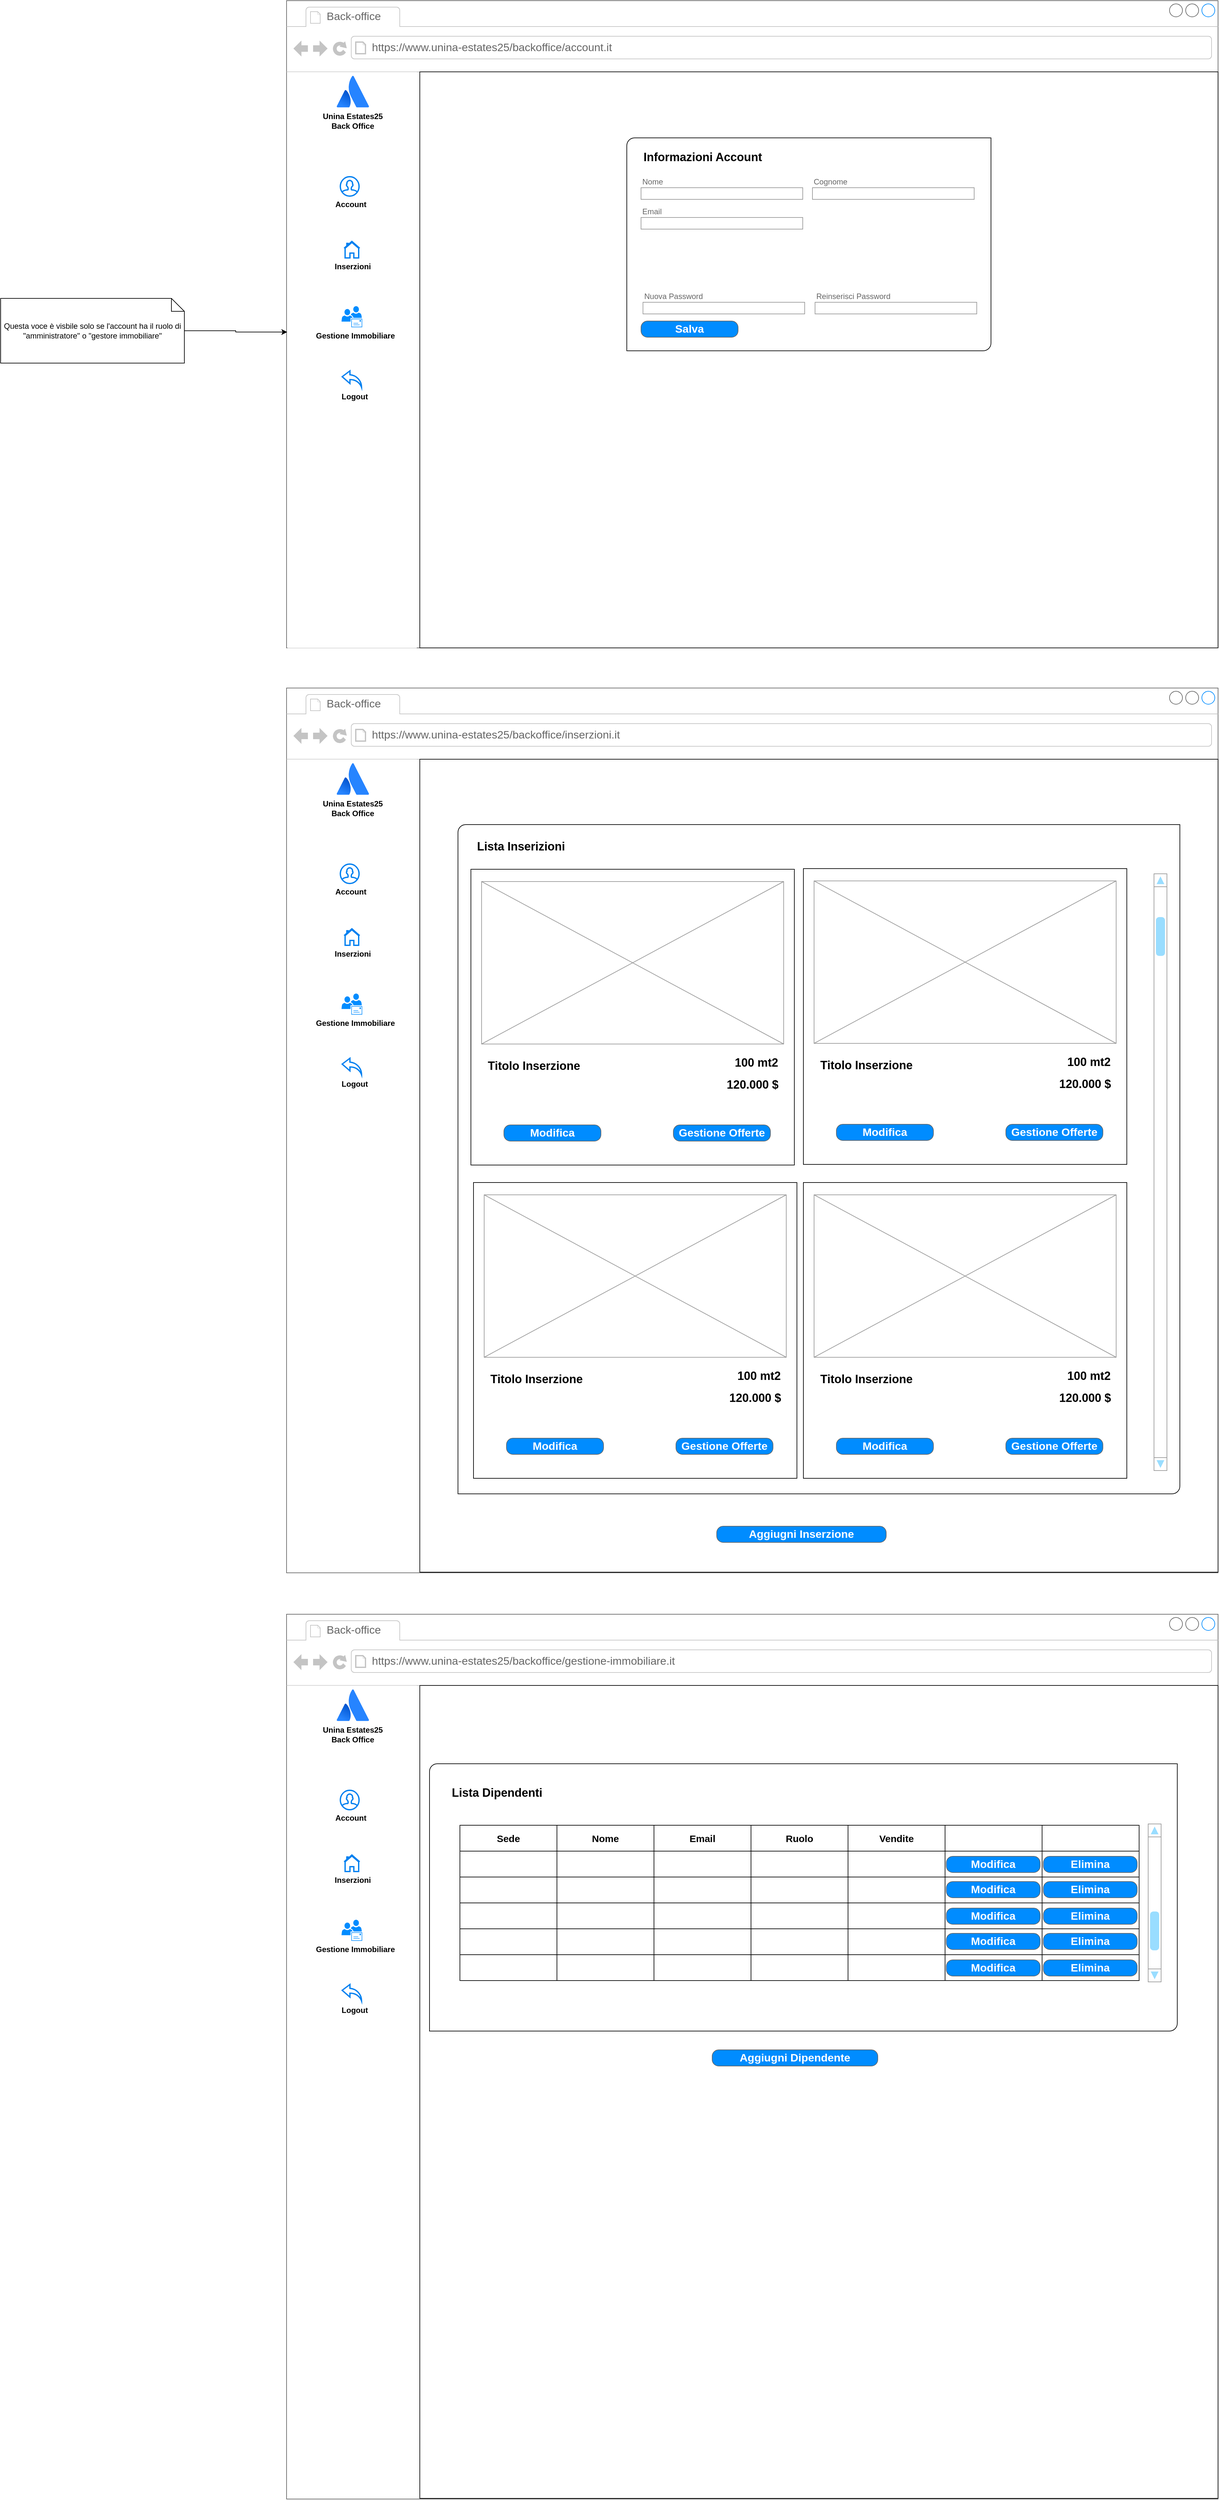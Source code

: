 <mxfile version="24.7.17">
  <diagram name="back-office" id="ieuhZ0sQ4Y1j2z_Yep6L">
    <mxGraphModel dx="3287" dy="1524" grid="0" gridSize="10" guides="1" tooltips="1" connect="1" arrows="1" fold="1" page="0" pageScale="1" pageWidth="827" pageHeight="1169" math="0" shadow="0">
      <root>
        <mxCell id="0" />
        <mxCell id="1" parent="0" />
        <mxCell id="SgJrQ4PgPZUKsZmOtUvy-1" value="" style="strokeWidth=1;shadow=0;dashed=0;align=center;html=1;shape=mxgraph.mockup.containers.browserWindow;rSize=0;strokeColor=#666666;strokeColor2=#008cff;strokeColor3=#c4c4c4;mainText=,;recursiveResize=0;" parent="1" vertex="1">
          <mxGeometry x="-73" y="354" width="1440" height="1000" as="geometry" />
        </mxCell>
        <mxCell id="SgJrQ4PgPZUKsZmOtUvy-3" value="https://www.unina-estates25/backoffice/account.it" style="strokeWidth=1;shadow=0;dashed=0;align=center;html=1;shape=mxgraph.mockup.containers.anchor;rSize=0;fontSize=17;fontColor=#666666;align=left;" parent="SgJrQ4PgPZUKsZmOtUvy-1" vertex="1">
          <mxGeometry x="130" y="60" width="250" height="26" as="geometry" />
        </mxCell>
        <mxCell id="SgJrQ4PgPZUKsZmOtUvy-6" value="" style="verticalLabelPosition=bottom;verticalAlign=top;html=1;shape=mxgraph.basic.rect;fillColor2=none;strokeWidth=1;size=20;indent=5;" parent="SgJrQ4PgPZUKsZmOtUvy-1" vertex="1">
          <mxGeometry x="206" y="110" width="1234" height="890" as="geometry" />
        </mxCell>
        <mxCell id="SgJrQ4PgPZUKsZmOtUvy-19" value="" style="group" parent="SgJrQ4PgPZUKsZmOtUvy-1" vertex="1" connectable="0">
          <mxGeometry x="1" y="12" width="1434" height="988" as="geometry" />
        </mxCell>
        <mxCell id="SgJrQ4PgPZUKsZmOtUvy-2" value="Back-office" style="strokeWidth=1;shadow=0;dashed=0;align=center;html=1;shape=mxgraph.mockup.containers.anchor;fontSize=17;fontColor=#666666;align=left;whiteSpace=wrap;" parent="SgJrQ4PgPZUKsZmOtUvy-19" vertex="1">
          <mxGeometry x="59" width="110" height="26" as="geometry" />
        </mxCell>
        <mxCell id="SgJrQ4PgPZUKsZmOtUvy-48" value="" style="group" parent="SgJrQ4PgPZUKsZmOtUvy-19" vertex="1" connectable="0">
          <mxGeometry x="525" y="200" width="563" height="329" as="geometry" />
        </mxCell>
        <mxCell id="SgJrQ4PgPZUKsZmOtUvy-46" value="" style="verticalLabelPosition=bottom;verticalAlign=top;html=1;shape=mxgraph.basic.diag_round_rect;dx=6;whiteSpace=wrap;" parent="SgJrQ4PgPZUKsZmOtUvy-48" vertex="1">
          <mxGeometry width="563" height="329" as="geometry" />
        </mxCell>
        <mxCell id="SgJrQ4PgPZUKsZmOtUvy-27" value="Nome" style="strokeWidth=1;shadow=0;dashed=0;html=1;shape=mxgraph.mockup.forms.anchor;align=left;spacingRight=2;fontColor=#666666;" parent="SgJrQ4PgPZUKsZmOtUvy-48" vertex="1">
          <mxGeometry x="22" y="59" width="50" height="18" as="geometry" />
        </mxCell>
        <mxCell id="SgJrQ4PgPZUKsZmOtUvy-28" value="" style="strokeWidth=1;shadow=0;dashed=0;align=center;html=1;shape=mxgraph.mockup.forms.rrect;fillColor=#ffffff;rSize=0;fontColor=#666666;align=left;spacingLeft=3;strokeColor=#999999;" parent="SgJrQ4PgPZUKsZmOtUvy-48" vertex="1">
          <mxGeometry x="22" y="77" width="250" height="18" as="geometry" />
        </mxCell>
        <mxCell id="SgJrQ4PgPZUKsZmOtUvy-30" value="" style="strokeWidth=1;shadow=0;dashed=0;align=center;html=1;shape=mxgraph.mockup.forms.rrect;fillColor=#ffffff;rSize=0;fontColor=#666666;align=left;spacingLeft=3;strokeColor=#999999;" parent="SgJrQ4PgPZUKsZmOtUvy-48" vertex="1">
          <mxGeometry x="287" y="77" width="250" height="18" as="geometry" />
        </mxCell>
        <mxCell id="SgJrQ4PgPZUKsZmOtUvy-32" value="" style="strokeWidth=1;shadow=0;dashed=0;align=center;html=1;shape=mxgraph.mockup.forms.rrect;fillColor=#ffffff;rSize=0;fontColor=#666666;align=left;spacingLeft=3;strokeColor=#999999;" parent="SgJrQ4PgPZUKsZmOtUvy-48" vertex="1">
          <mxGeometry x="22" y="123" width="250" height="18" as="geometry" />
        </mxCell>
        <mxCell id="SgJrQ4PgPZUKsZmOtUvy-36" value="" style="strokeWidth=1;shadow=0;dashed=0;align=center;html=1;shape=mxgraph.mockup.forms.rrect;fillColor=#ffffff;rSize=0;fontColor=#666666;align=left;spacingLeft=3;strokeColor=#999999;" parent="SgJrQ4PgPZUKsZmOtUvy-48" vertex="1">
          <mxGeometry x="25" y="254" width="250" height="18" as="geometry" />
        </mxCell>
        <mxCell id="SgJrQ4PgPZUKsZmOtUvy-38" value="Cognome" style="strokeWidth=1;shadow=0;dashed=0;html=1;shape=mxgraph.mockup.forms.anchor;align=left;spacingRight=2;fontColor=#666666;" parent="SgJrQ4PgPZUKsZmOtUvy-48" vertex="1">
          <mxGeometry x="287" y="59" width="50" height="18" as="geometry" />
        </mxCell>
        <mxCell id="SgJrQ4PgPZUKsZmOtUvy-39" value="Email" style="strokeWidth=1;shadow=0;dashed=0;html=1;shape=mxgraph.mockup.forms.anchor;align=left;spacingRight=2;fontColor=#666666;" parent="SgJrQ4PgPZUKsZmOtUvy-48" vertex="1">
          <mxGeometry x="22" y="105" width="50" height="18" as="geometry" />
        </mxCell>
        <mxCell id="SgJrQ4PgPZUKsZmOtUvy-41" value="Nuova Password" style="strokeWidth=1;shadow=0;dashed=0;html=1;shape=mxgraph.mockup.forms.anchor;align=left;spacingRight=2;fontColor=#666666;" parent="SgJrQ4PgPZUKsZmOtUvy-48" vertex="1">
          <mxGeometry x="25" y="236" width="50" height="18" as="geometry" />
        </mxCell>
        <mxCell id="SgJrQ4PgPZUKsZmOtUvy-42" value="" style="strokeWidth=1;shadow=0;dashed=0;align=center;html=1;shape=mxgraph.mockup.forms.rrect;fillColor=#ffffff;rSize=0;fontColor=#666666;align=left;spacingLeft=3;strokeColor=#999999;" parent="SgJrQ4PgPZUKsZmOtUvy-48" vertex="1">
          <mxGeometry x="291" y="254" width="250" height="18" as="geometry" />
        </mxCell>
        <mxCell id="SgJrQ4PgPZUKsZmOtUvy-43" value="Reinserisci Password" style="strokeWidth=1;shadow=0;dashed=0;html=1;shape=mxgraph.mockup.forms.anchor;align=left;spacingRight=2;fontColor=#666666;" parent="SgJrQ4PgPZUKsZmOtUvy-48" vertex="1">
          <mxGeometry x="291" y="236" width="50" height="18" as="geometry" />
        </mxCell>
        <mxCell id="SgJrQ4PgPZUKsZmOtUvy-44" value="Salva" style="strokeWidth=1;shadow=0;dashed=0;align=center;html=1;shape=mxgraph.mockup.buttons.button;strokeColor=#666666;fontColor=#ffffff;mainText=;buttonStyle=round;fontSize=17;fontStyle=1;fillColor=#008cff;whiteSpace=wrap;" parent="SgJrQ4PgPZUKsZmOtUvy-48" vertex="1">
          <mxGeometry x="22" y="283" width="150" height="25" as="geometry" />
        </mxCell>
        <mxCell id="SgJrQ4PgPZUKsZmOtUvy-47" value="&lt;font style=&quot;font-size: 18px;&quot;&gt;&lt;b&gt;Informazioni Account&lt;/b&gt;&lt;/font&gt;" style="text;html=1;align=center;verticalAlign=middle;resizable=0;points=[];autosize=1;strokeColor=none;fillColor=none;" parent="SgJrQ4PgPZUKsZmOtUvy-48" vertex="1">
          <mxGeometry x="16" y="13" width="201" height="34" as="geometry" />
        </mxCell>
        <mxCell id="SgJrQ4PgPZUKsZmOtUvy-55" value="" style="group" parent="SgJrQ4PgPZUKsZmOtUvy-19" vertex="1" connectable="0">
          <mxGeometry y="98" width="200" height="890" as="geometry" />
        </mxCell>
        <mxCell id="SgJrQ4PgPZUKsZmOtUvy-4" value="" style="verticalLabelPosition=bottom;verticalAlign=top;html=1;shape=mxgraph.basic.rect;fillColor2=none;strokeWidth=0;size=20;indent=5;strokeColor=none;" parent="SgJrQ4PgPZUKsZmOtUvy-55" vertex="1">
          <mxGeometry width="200" height="890" as="geometry" />
        </mxCell>
        <mxCell id="SgJrQ4PgPZUKsZmOtUvy-9" value="" style="verticalLabelPosition=bottom;verticalAlign=top;html=1;shape=mxgraph.basic.rect;fillColor2=none;strokeWidth=1;size=20;indent=5;strokeColor=none;" parent="SgJrQ4PgPZUKsZmOtUvy-55" vertex="1">
          <mxGeometry y="2" width="200" height="100" as="geometry" />
        </mxCell>
        <mxCell id="SgJrQ4PgPZUKsZmOtUvy-20" value="" style="image;html=1;image=img/lib/atlassian/Atlassian_Logo.svg;" parent="SgJrQ4PgPZUKsZmOtUvy-55" vertex="1">
          <mxGeometry x="76.5" y="6" width="50" height="49" as="geometry" />
        </mxCell>
        <mxCell id="SgJrQ4PgPZUKsZmOtUvy-21" value="&lt;b&gt;Unina Estates25&lt;br&gt;Back Office&lt;/b&gt;" style="text;html=1;align=center;verticalAlign=middle;resizable=0;points=[];autosize=1;strokeColor=none;fillColor=none;" parent="SgJrQ4PgPZUKsZmOtUvy-55" vertex="1">
          <mxGeometry x="45" y="55" width="111" height="41" as="geometry" />
        </mxCell>
        <mxCell id="SgJrQ4PgPZUKsZmOtUvy-22" value="" style="group;strokeColor=none;" parent="SgJrQ4PgPZUKsZmOtUvy-55" vertex="1" connectable="0">
          <mxGeometry y="152" width="200" height="100" as="geometry" />
        </mxCell>
        <mxCell id="SgJrQ4PgPZUKsZmOtUvy-12" value="" style="verticalLabelPosition=bottom;verticalAlign=top;html=1;shape=mxgraph.basic.rect;fillColor2=none;strokeWidth=1;size=20;indent=5;strokeColor=none;" parent="SgJrQ4PgPZUKsZmOtUvy-22" vertex="1">
          <mxGeometry width="200" height="100" as="geometry" />
        </mxCell>
        <mxCell id="SgJrQ4PgPZUKsZmOtUvy-8" value="" style="html=1;verticalLabelPosition=bottom;align=center;labelBackgroundColor=#ffffff;verticalAlign=top;strokeWidth=2;strokeColor=#0080F0;shadow=0;dashed=0;shape=mxgraph.ios7.icons.user;" parent="SgJrQ4PgPZUKsZmOtUvy-22" vertex="1">
          <mxGeometry x="82.114" y="10" width="28.981" height="30" as="geometry" />
        </mxCell>
        <mxCell id="SgJrQ4PgPZUKsZmOtUvy-15" value="&lt;b&gt;Account&lt;/b&gt;" style="text;html=1;align=center;verticalAlign=middle;resizable=0;points=[];autosize=1;strokeColor=none;fillColor=none;" parent="SgJrQ4PgPZUKsZmOtUvy-22" vertex="1">
          <mxGeometry x="65.15" y="40" width="66" height="26" as="geometry" />
        </mxCell>
        <mxCell id="SgJrQ4PgPZUKsZmOtUvy-23" value="" style="group;strokeColor=none;fillColor=default;fontColor=#ffffff;fillStyle=auto;" parent="SgJrQ4PgPZUKsZmOtUvy-55" vertex="1" connectable="0">
          <mxGeometry y="252" width="200" height="100" as="geometry" />
        </mxCell>
        <mxCell id="SgJrQ4PgPZUKsZmOtUvy-13" value="" style="verticalLabelPosition=bottom;verticalAlign=top;html=1;shape=mxgraph.basic.rect;fillColor2=none;strokeWidth=1;size=20;indent=5;strokeColor=none;" parent="SgJrQ4PgPZUKsZmOtUvy-23" vertex="1">
          <mxGeometry width="200" height="100" as="geometry" />
        </mxCell>
        <mxCell id="SgJrQ4PgPZUKsZmOtUvy-7" value="" style="html=1;verticalLabelPosition=bottom;align=center;labelBackgroundColor=#ffffff;verticalAlign=top;strokeWidth=2;strokeColor=#0080F0;shadow=0;dashed=0;shape=mxgraph.ios7.icons.home;" parent="SgJrQ4PgPZUKsZmOtUvy-23" vertex="1">
          <mxGeometry x="88" y="10" width="24" height="25.5" as="geometry" />
        </mxCell>
        <mxCell id="SgJrQ4PgPZUKsZmOtUvy-16" value="&lt;b&gt;Inserzioni&lt;/b&gt;" style="text;html=1;align=center;verticalAlign=middle;resizable=0;points=[];autosize=1;strokeColor=none;fillColor=none;" parent="SgJrQ4PgPZUKsZmOtUvy-23" vertex="1">
          <mxGeometry x="63.5" y="35.5" width="74" height="26" as="geometry" />
        </mxCell>
        <mxCell id="SgJrQ4PgPZUKsZmOtUvy-24" value="" style="group;strokeColor=none;" parent="SgJrQ4PgPZUKsZmOtUvy-55" vertex="1" connectable="0">
          <mxGeometry y="452" width="200" height="100" as="geometry" />
        </mxCell>
        <mxCell id="SgJrQ4PgPZUKsZmOtUvy-14" value="" style="verticalLabelPosition=bottom;verticalAlign=top;html=1;shape=mxgraph.basic.rect;fillColor2=none;strokeWidth=1;size=20;indent=5;strokeColor=none;" parent="SgJrQ4PgPZUKsZmOtUvy-24" vertex="1">
          <mxGeometry width="200" height="100" as="geometry" />
        </mxCell>
        <mxCell id="SgJrQ4PgPZUKsZmOtUvy-17" value="" style="html=1;verticalLabelPosition=bottom;align=center;labelBackgroundColor=#ffffff;verticalAlign=top;strokeWidth=2;strokeColor=#0080F0;shadow=0;dashed=0;shape=mxgraph.ios7.icons.back;" parent="SgJrQ4PgPZUKsZmOtUvy-24" vertex="1">
          <mxGeometry x="85" y="10" width="30" height="25.5" as="geometry" />
        </mxCell>
        <mxCell id="SgJrQ4PgPZUKsZmOtUvy-18" value="&lt;b&gt;Logout&lt;/b&gt;" style="text;html=1;align=center;verticalAlign=middle;resizable=0;points=[];autosize=1;strokeColor=none;fillColor=none;" parent="SgJrQ4PgPZUKsZmOtUvy-24" vertex="1">
          <mxGeometry x="74.5" y="37" width="59" height="26" as="geometry" />
        </mxCell>
        <mxCell id="SgJrQ4PgPZUKsZmOtUvy-25" value="" style="verticalLabelPosition=bottom;verticalAlign=top;html=1;shape=mxgraph.basic.rect;fillColor2=none;strokeWidth=1;size=20;indent=5;strokeColor=none;" parent="SgJrQ4PgPZUKsZmOtUvy-55" vertex="1">
          <mxGeometry y="102" width="200" height="50" as="geometry" />
        </mxCell>
        <mxCell id="SgJrQ4PgPZUKsZmOtUvy-49" value="" style="group;strokeColor=none;" parent="SgJrQ4PgPZUKsZmOtUvy-55" vertex="1" connectable="0">
          <mxGeometry y="352" width="200" height="100" as="geometry" />
        </mxCell>
        <mxCell id="SgJrQ4PgPZUKsZmOtUvy-50" value="" style="verticalLabelPosition=bottom;verticalAlign=top;html=1;shape=mxgraph.basic.rect;fillColor2=none;strokeWidth=1;size=20;indent=5;strokeColor=none;" parent="SgJrQ4PgPZUKsZmOtUvy-49" vertex="1">
          <mxGeometry width="200" height="100" as="geometry" />
        </mxCell>
        <mxCell id="SgJrQ4PgPZUKsZmOtUvy-56" value="" style="group" parent="SgJrQ4PgPZUKsZmOtUvy-49" vertex="1" connectable="0">
          <mxGeometry x="35" y="10" width="140" height="58.57" as="geometry" />
        </mxCell>
        <mxCell id="SgJrQ4PgPZUKsZmOtUvy-52" value="&lt;b&gt;Gestione Immobiliare&lt;/b&gt;" style="text;html=1;align=center;verticalAlign=middle;resizable=0;points=[];autosize=1;strokeColor=none;fillColor=none;" parent="SgJrQ4PgPZUKsZmOtUvy-56" vertex="1">
          <mxGeometry y="32.57" width="140" height="26" as="geometry" />
        </mxCell>
        <mxCell id="SgJrQ4PgPZUKsZmOtUvy-54" value="" style="sketch=0;pointerEvents=1;shadow=0;dashed=0;html=1;strokeColor=none;fillColor=#008CFF;labelPosition=center;verticalLabelPosition=bottom;verticalAlign=top;outlineConnect=0;align=center;shape=mxgraph.office.users.distribution_group;aspect=fixed;" parent="SgJrQ4PgPZUKsZmOtUvy-56" vertex="1">
          <mxGeometry x="49" width="32" height="32.57" as="geometry" />
        </mxCell>
        <mxCell id="SgJrQ4PgPZUKsZmOtUvy-58" style="edgeStyle=orthogonalEdgeStyle;rounded=0;orthogonalLoop=1;jettySize=auto;html=1;" parent="1" source="SgJrQ4PgPZUKsZmOtUvy-57" target="SgJrQ4PgPZUKsZmOtUvy-50" edge="1">
          <mxGeometry relative="1" as="geometry" />
        </mxCell>
        <mxCell id="SgJrQ4PgPZUKsZmOtUvy-57" value="Questa voce è visbile solo se l&#39;account ha il ruolo di &quot;amministratore&quot; o &quot;gestore immobiliare&quot;" style="shape=note;size=20;whiteSpace=wrap;html=1;" parent="1" vertex="1">
          <mxGeometry x="-515" y="814" width="284" height="100" as="geometry" />
        </mxCell>
        <mxCell id="SgJrQ4PgPZUKsZmOtUvy-59" value="" style="strokeWidth=1;shadow=0;dashed=0;align=center;html=1;shape=mxgraph.mockup.containers.browserWindow;rSize=0;strokeColor=#666666;strokeColor2=#008cff;strokeColor3=#c4c4c4;mainText=,;recursiveResize=0;" parent="1" vertex="1">
          <mxGeometry x="-73" y="1416" width="1440" height="1367" as="geometry" />
        </mxCell>
        <mxCell id="SgJrQ4PgPZUKsZmOtUvy-60" value="https://www.unina-estates25/backoffice/inserzioni.it" style="strokeWidth=1;shadow=0;dashed=0;align=center;html=1;shape=mxgraph.mockup.containers.anchor;rSize=0;fontSize=17;fontColor=#666666;align=left;" parent="SgJrQ4PgPZUKsZmOtUvy-59" vertex="1">
          <mxGeometry x="130" y="60" width="250" height="26" as="geometry" />
        </mxCell>
        <mxCell id="SgJrQ4PgPZUKsZmOtUvy-61" value="" style="verticalLabelPosition=bottom;verticalAlign=top;html=1;shape=mxgraph.basic.rect;fillColor2=none;strokeWidth=1;size=20;indent=5;" parent="SgJrQ4PgPZUKsZmOtUvy-59" vertex="1">
          <mxGeometry x="206" y="110" width="1234" height="1256" as="geometry" />
        </mxCell>
        <mxCell id="SgJrQ4PgPZUKsZmOtUvy-62" value="" style="group" parent="SgJrQ4PgPZUKsZmOtUvy-59" vertex="1" connectable="0">
          <mxGeometry x="1" y="12" width="1434" height="1242" as="geometry" />
        </mxCell>
        <mxCell id="SgJrQ4PgPZUKsZmOtUvy-63" value="Back-office" style="strokeWidth=1;shadow=0;dashed=0;align=center;html=1;shape=mxgraph.mockup.containers.anchor;fontSize=17;fontColor=#666666;align=left;whiteSpace=wrap;" parent="SgJrQ4PgPZUKsZmOtUvy-62" vertex="1">
          <mxGeometry x="59" width="110" height="26" as="geometry" />
        </mxCell>
        <mxCell id="SgJrQ4PgPZUKsZmOtUvy-78" value="" style="group" parent="SgJrQ4PgPZUKsZmOtUvy-62" vertex="1" connectable="0">
          <mxGeometry y="98" width="1396" height="1144" as="geometry" />
        </mxCell>
        <mxCell id="SgJrQ4PgPZUKsZmOtUvy-79" value="" style="verticalLabelPosition=bottom;verticalAlign=top;html=1;shape=mxgraph.basic.rect;fillColor2=none;strokeWidth=0;size=20;indent=5;strokeColor=none;" parent="SgJrQ4PgPZUKsZmOtUvy-78" vertex="1">
          <mxGeometry width="200" height="890" as="geometry" />
        </mxCell>
        <mxCell id="SgJrQ4PgPZUKsZmOtUvy-80" value="" style="verticalLabelPosition=bottom;verticalAlign=top;html=1;shape=mxgraph.basic.rect;fillColor2=none;strokeWidth=1;size=20;indent=5;strokeColor=none;" parent="SgJrQ4PgPZUKsZmOtUvy-78" vertex="1">
          <mxGeometry y="2" width="200" height="100" as="geometry" />
        </mxCell>
        <mxCell id="SgJrQ4PgPZUKsZmOtUvy-81" value="" style="image;html=1;image=img/lib/atlassian/Atlassian_Logo.svg;" parent="SgJrQ4PgPZUKsZmOtUvy-78" vertex="1">
          <mxGeometry x="76.5" y="6" width="50" height="49" as="geometry" />
        </mxCell>
        <mxCell id="SgJrQ4PgPZUKsZmOtUvy-82" value="&lt;b&gt;Unina Estates25&lt;br&gt;Back Office&lt;/b&gt;" style="text;html=1;align=center;verticalAlign=middle;resizable=0;points=[];autosize=1;strokeColor=none;fillColor=none;" parent="SgJrQ4PgPZUKsZmOtUvy-78" vertex="1">
          <mxGeometry x="45" y="55" width="111" height="41" as="geometry" />
        </mxCell>
        <mxCell id="SgJrQ4PgPZUKsZmOtUvy-83" value="" style="group;strokeColor=none;" parent="SgJrQ4PgPZUKsZmOtUvy-78" vertex="1" connectable="0">
          <mxGeometry y="152" width="200" height="100" as="geometry" />
        </mxCell>
        <mxCell id="SgJrQ4PgPZUKsZmOtUvy-84" value="" style="verticalLabelPosition=bottom;verticalAlign=top;html=1;shape=mxgraph.basic.rect;fillColor2=none;strokeWidth=1;size=20;indent=5;strokeColor=none;" parent="SgJrQ4PgPZUKsZmOtUvy-83" vertex="1">
          <mxGeometry width="200" height="100" as="geometry" />
        </mxCell>
        <mxCell id="SgJrQ4PgPZUKsZmOtUvy-85" value="" style="html=1;verticalLabelPosition=bottom;align=center;labelBackgroundColor=#ffffff;verticalAlign=top;strokeWidth=2;strokeColor=#0080F0;shadow=0;dashed=0;shape=mxgraph.ios7.icons.user;" parent="SgJrQ4PgPZUKsZmOtUvy-83" vertex="1">
          <mxGeometry x="82.114" y="10" width="28.981" height="30" as="geometry" />
        </mxCell>
        <mxCell id="SgJrQ4PgPZUKsZmOtUvy-86" value="&lt;b&gt;Account&lt;/b&gt;" style="text;html=1;align=center;verticalAlign=middle;resizable=0;points=[];autosize=1;strokeColor=none;fillColor=none;" parent="SgJrQ4PgPZUKsZmOtUvy-83" vertex="1">
          <mxGeometry x="65.15" y="40" width="66" height="26" as="geometry" />
        </mxCell>
        <mxCell id="SgJrQ4PgPZUKsZmOtUvy-87" value="" style="group;strokeColor=none;fillColor=default;fontColor=#ffffff;fillStyle=auto;" parent="SgJrQ4PgPZUKsZmOtUvy-78" vertex="1" connectable="0">
          <mxGeometry y="252" width="200" height="100" as="geometry" />
        </mxCell>
        <mxCell id="SgJrQ4PgPZUKsZmOtUvy-88" value="" style="verticalLabelPosition=bottom;verticalAlign=top;html=1;shape=mxgraph.basic.rect;fillColor2=none;strokeWidth=1;size=20;indent=5;strokeColor=none;" parent="SgJrQ4PgPZUKsZmOtUvy-87" vertex="1">
          <mxGeometry width="200" height="100" as="geometry" />
        </mxCell>
        <mxCell id="SgJrQ4PgPZUKsZmOtUvy-89" value="" style="html=1;verticalLabelPosition=bottom;align=center;labelBackgroundColor=#ffffff;verticalAlign=top;strokeWidth=2;strokeColor=#0080F0;shadow=0;dashed=0;shape=mxgraph.ios7.icons.home;" parent="SgJrQ4PgPZUKsZmOtUvy-87" vertex="1">
          <mxGeometry x="88" y="10" width="24" height="25.5" as="geometry" />
        </mxCell>
        <mxCell id="SgJrQ4PgPZUKsZmOtUvy-90" value="&lt;b&gt;Inserzioni&lt;/b&gt;" style="text;html=1;align=center;verticalAlign=middle;resizable=0;points=[];autosize=1;strokeColor=none;fillColor=none;" parent="SgJrQ4PgPZUKsZmOtUvy-87" vertex="1">
          <mxGeometry x="63.5" y="35.5" width="74" height="26" as="geometry" />
        </mxCell>
        <mxCell id="SgJrQ4PgPZUKsZmOtUvy-91" value="" style="group;strokeColor=none;" parent="SgJrQ4PgPZUKsZmOtUvy-78" vertex="1" connectable="0">
          <mxGeometry y="452" width="200" height="100" as="geometry" />
        </mxCell>
        <mxCell id="SgJrQ4PgPZUKsZmOtUvy-92" value="" style="verticalLabelPosition=bottom;verticalAlign=top;html=1;shape=mxgraph.basic.rect;fillColor2=none;strokeWidth=1;size=20;indent=5;strokeColor=none;" parent="SgJrQ4PgPZUKsZmOtUvy-91" vertex="1">
          <mxGeometry width="200" height="100" as="geometry" />
        </mxCell>
        <mxCell id="SgJrQ4PgPZUKsZmOtUvy-93" value="" style="html=1;verticalLabelPosition=bottom;align=center;labelBackgroundColor=#ffffff;verticalAlign=top;strokeWidth=2;strokeColor=#0080F0;shadow=0;dashed=0;shape=mxgraph.ios7.icons.back;" parent="SgJrQ4PgPZUKsZmOtUvy-91" vertex="1">
          <mxGeometry x="85" y="10" width="30" height="25.5" as="geometry" />
        </mxCell>
        <mxCell id="SgJrQ4PgPZUKsZmOtUvy-94" value="&lt;b&gt;Logout&lt;/b&gt;" style="text;html=1;align=center;verticalAlign=middle;resizable=0;points=[];autosize=1;strokeColor=none;fillColor=none;" parent="SgJrQ4PgPZUKsZmOtUvy-91" vertex="1">
          <mxGeometry x="74.5" y="37" width="59" height="26" as="geometry" />
        </mxCell>
        <mxCell id="SgJrQ4PgPZUKsZmOtUvy-95" value="" style="verticalLabelPosition=bottom;verticalAlign=top;html=1;shape=mxgraph.basic.rect;fillColor2=none;strokeWidth=1;size=20;indent=5;strokeColor=none;" parent="SgJrQ4PgPZUKsZmOtUvy-78" vertex="1">
          <mxGeometry y="102" width="200" height="50" as="geometry" />
        </mxCell>
        <mxCell id="SgJrQ4PgPZUKsZmOtUvy-96" value="" style="group;strokeColor=none;" parent="SgJrQ4PgPZUKsZmOtUvy-78" vertex="1" connectable="0">
          <mxGeometry y="352" width="200" height="100" as="geometry" />
        </mxCell>
        <mxCell id="SgJrQ4PgPZUKsZmOtUvy-97" value="" style="verticalLabelPosition=bottom;verticalAlign=top;html=1;shape=mxgraph.basic.rect;fillColor2=none;strokeWidth=1;size=20;indent=5;strokeColor=none;" parent="SgJrQ4PgPZUKsZmOtUvy-96" vertex="1">
          <mxGeometry width="200" height="100" as="geometry" />
        </mxCell>
        <mxCell id="SgJrQ4PgPZUKsZmOtUvy-98" value="" style="group" parent="SgJrQ4PgPZUKsZmOtUvy-96" vertex="1" connectable="0">
          <mxGeometry x="35" y="10" width="140" height="58.57" as="geometry" />
        </mxCell>
        <mxCell id="SgJrQ4PgPZUKsZmOtUvy-99" value="&lt;b&gt;Gestione Immobiliare&lt;/b&gt;" style="text;html=1;align=center;verticalAlign=middle;resizable=0;points=[];autosize=1;strokeColor=none;fillColor=none;" parent="SgJrQ4PgPZUKsZmOtUvy-98" vertex="1">
          <mxGeometry y="32.57" width="140" height="26" as="geometry" />
        </mxCell>
        <mxCell id="SgJrQ4PgPZUKsZmOtUvy-100" value="" style="sketch=0;pointerEvents=1;shadow=0;dashed=0;html=1;strokeColor=none;fillColor=#008CFF;labelPosition=center;verticalLabelPosition=bottom;verticalAlign=top;outlineConnect=0;align=center;shape=mxgraph.office.users.distribution_group;aspect=fixed;" parent="SgJrQ4PgPZUKsZmOtUvy-98" vertex="1">
          <mxGeometry x="49" width="32" height="32.57" as="geometry" />
        </mxCell>
        <mxCell id="SgJrQ4PgPZUKsZmOtUvy-159" value="" style="group" parent="SgJrQ4PgPZUKsZmOtUvy-59" vertex="1" connectable="0">
          <mxGeometry x="265" y="211" width="1116" height="1034" as="geometry" />
        </mxCell>
        <mxCell id="SgJrQ4PgPZUKsZmOtUvy-113" value="" style="verticalLabelPosition=bottom;verticalAlign=top;html=1;shape=mxgraph.basic.diag_round_rect;dx=6;whiteSpace=wrap;" parent="SgJrQ4PgPZUKsZmOtUvy-159" vertex="1">
          <mxGeometry width="1116" height="1034" as="geometry" />
        </mxCell>
        <mxCell id="SgJrQ4PgPZUKsZmOtUvy-114" value="&lt;b&gt;&lt;font style=&quot;font-size: 18px;&quot;&gt;Lista Inserizioni&lt;/font&gt;&lt;/b&gt;" style="text;html=1;align=center;verticalAlign=middle;resizable=0;points=[];autosize=1;strokeColor=none;fillColor=none;" parent="SgJrQ4PgPZUKsZmOtUvy-159" vertex="1">
          <mxGeometry x="20" y="17" width="154" height="34" as="geometry" />
        </mxCell>
        <mxCell id="SgJrQ4PgPZUKsZmOtUvy-131" value="" style="group" parent="SgJrQ4PgPZUKsZmOtUvy-159" vertex="1" connectable="0">
          <mxGeometry x="20" y="69" width="500" height="457" as="geometry" />
        </mxCell>
        <mxCell id="SgJrQ4PgPZUKsZmOtUvy-124" value="" style="verticalLabelPosition=bottom;verticalAlign=top;html=1;shape=mxgraph.basic.rect;fillColor2=none;strokeWidth=1;size=20;indent=5;" parent="SgJrQ4PgPZUKsZmOtUvy-131" vertex="1">
          <mxGeometry width="500" height="457" as="geometry" />
        </mxCell>
        <mxCell id="SgJrQ4PgPZUKsZmOtUvy-115" value="" style="verticalLabelPosition=bottom;shadow=0;dashed=0;align=center;html=1;verticalAlign=top;strokeWidth=1;shape=mxgraph.mockup.graphics.simpleIcon;strokeColor=#999999;fillColor=#ffffff;" parent="SgJrQ4PgPZUKsZmOtUvy-131" vertex="1">
          <mxGeometry x="16.5" y="19" width="467" height="251" as="geometry" />
        </mxCell>
        <mxCell id="SgJrQ4PgPZUKsZmOtUvy-125" value="Modifica" style="strokeWidth=1;shadow=0;dashed=0;align=center;html=1;shape=mxgraph.mockup.buttons.button;strokeColor=#666666;fontColor=#ffffff;mainText=;buttonStyle=round;fontSize=17;fontStyle=1;fillColor=#008cff;whiteSpace=wrap;" parent="SgJrQ4PgPZUKsZmOtUvy-131" vertex="1">
          <mxGeometry x="51" y="395" width="150" height="25" as="geometry" />
        </mxCell>
        <mxCell id="SgJrQ4PgPZUKsZmOtUvy-126" value="Gestione Offerte" style="strokeWidth=1;shadow=0;dashed=0;align=center;html=1;shape=mxgraph.mockup.buttons.button;strokeColor=#666666;fontColor=#ffffff;mainText=;buttonStyle=round;fontSize=17;fontStyle=1;fillColor=#008cff;whiteSpace=wrap;" parent="SgJrQ4PgPZUKsZmOtUvy-131" vertex="1">
          <mxGeometry x="313" y="395" width="150" height="25" as="geometry" />
        </mxCell>
        <mxCell id="SgJrQ4PgPZUKsZmOtUvy-128" value="&lt;b&gt;&lt;font style=&quot;font-size: 18px;&quot;&gt;Titolo Inserzione&lt;/font&gt;&lt;/b&gt;" style="text;html=1;align=center;verticalAlign=middle;resizable=0;points=[];autosize=1;strokeColor=none;fillColor=none;" parent="SgJrQ4PgPZUKsZmOtUvy-131" vertex="1">
          <mxGeometry x="16.5" y="287" width="161" height="34" as="geometry" />
        </mxCell>
        <mxCell id="SgJrQ4PgPZUKsZmOtUvy-129" value="&lt;b&gt;&lt;font style=&quot;font-size: 18px;&quot;&gt;120.000 $&lt;/font&gt;&lt;/b&gt;" style="text;html=1;align=center;verticalAlign=middle;resizable=0;points=[];autosize=1;strokeColor=none;fillColor=none;" parent="SgJrQ4PgPZUKsZmOtUvy-131" vertex="1">
          <mxGeometry x="385.5" y="316" width="98" height="34" as="geometry" />
        </mxCell>
        <mxCell id="SgJrQ4PgPZUKsZmOtUvy-130" value="&lt;b&gt;&lt;font style=&quot;font-size: 18px;&quot;&gt;100 mt2&lt;/font&gt;&lt;/b&gt;" style="text;html=1;align=center;verticalAlign=middle;resizable=0;points=[];autosize=1;strokeColor=none;fillColor=none;" parent="SgJrQ4PgPZUKsZmOtUvy-131" vertex="1">
          <mxGeometry x="398.5" y="282" width="85" height="34" as="geometry" />
        </mxCell>
        <mxCell id="SgJrQ4PgPZUKsZmOtUvy-132" value="" style="group" parent="SgJrQ4PgPZUKsZmOtUvy-159" vertex="1" connectable="0">
          <mxGeometry x="534" y="68" width="500" height="457" as="geometry" />
        </mxCell>
        <mxCell id="SgJrQ4PgPZUKsZmOtUvy-133" value="" style="verticalLabelPosition=bottom;verticalAlign=top;html=1;shape=mxgraph.basic.rect;fillColor2=none;strokeWidth=1;size=20;indent=5;" parent="SgJrQ4PgPZUKsZmOtUvy-132" vertex="1">
          <mxGeometry width="500" height="457" as="geometry" />
        </mxCell>
        <mxCell id="SgJrQ4PgPZUKsZmOtUvy-134" value="" style="verticalLabelPosition=bottom;shadow=0;dashed=0;align=center;html=1;verticalAlign=top;strokeWidth=1;shape=mxgraph.mockup.graphics.simpleIcon;strokeColor=#999999;fillColor=#ffffff;" parent="SgJrQ4PgPZUKsZmOtUvy-132" vertex="1">
          <mxGeometry x="16.5" y="19" width="467" height="251" as="geometry" />
        </mxCell>
        <mxCell id="SgJrQ4PgPZUKsZmOtUvy-135" value="Modifica" style="strokeWidth=1;shadow=0;dashed=0;align=center;html=1;shape=mxgraph.mockup.buttons.button;strokeColor=#666666;fontColor=#ffffff;mainText=;buttonStyle=round;fontSize=17;fontStyle=1;fillColor=#008cff;whiteSpace=wrap;" parent="SgJrQ4PgPZUKsZmOtUvy-132" vertex="1">
          <mxGeometry x="51" y="395" width="150" height="25" as="geometry" />
        </mxCell>
        <mxCell id="SgJrQ4PgPZUKsZmOtUvy-136" value="Gestione Offerte" style="strokeWidth=1;shadow=0;dashed=0;align=center;html=1;shape=mxgraph.mockup.buttons.button;strokeColor=#666666;fontColor=#ffffff;mainText=;buttonStyle=round;fontSize=17;fontStyle=1;fillColor=#008cff;whiteSpace=wrap;" parent="SgJrQ4PgPZUKsZmOtUvy-132" vertex="1">
          <mxGeometry x="313" y="395" width="150" height="25" as="geometry" />
        </mxCell>
        <mxCell id="SgJrQ4PgPZUKsZmOtUvy-137" value="&lt;b&gt;&lt;font style=&quot;font-size: 18px;&quot;&gt;Titolo Inserzione&lt;/font&gt;&lt;/b&gt;" style="text;html=1;align=center;verticalAlign=middle;resizable=0;points=[];autosize=1;strokeColor=none;fillColor=none;" parent="SgJrQ4PgPZUKsZmOtUvy-132" vertex="1">
          <mxGeometry x="16.5" y="287" width="161" height="34" as="geometry" />
        </mxCell>
        <mxCell id="SgJrQ4PgPZUKsZmOtUvy-138" value="&lt;b&gt;&lt;font style=&quot;font-size: 18px;&quot;&gt;120.000 $&lt;/font&gt;&lt;/b&gt;" style="text;html=1;align=center;verticalAlign=middle;resizable=0;points=[];autosize=1;strokeColor=none;fillColor=none;" parent="SgJrQ4PgPZUKsZmOtUvy-132" vertex="1">
          <mxGeometry x="385.5" y="316" width="98" height="34" as="geometry" />
        </mxCell>
        <mxCell id="SgJrQ4PgPZUKsZmOtUvy-139" value="&lt;b&gt;&lt;font style=&quot;font-size: 18px;&quot;&gt;100 mt2&lt;/font&gt;&lt;/b&gt;" style="text;html=1;align=center;verticalAlign=middle;resizable=0;points=[];autosize=1;strokeColor=none;fillColor=none;" parent="SgJrQ4PgPZUKsZmOtUvy-132" vertex="1">
          <mxGeometry x="398.5" y="282" width="85" height="34" as="geometry" />
        </mxCell>
        <mxCell id="SgJrQ4PgPZUKsZmOtUvy-140" value="" style="verticalLabelPosition=bottom;shadow=0;dashed=0;align=center;html=1;verticalAlign=top;strokeWidth=1;shape=mxgraph.mockup.navigation.scrollBar;strokeColor=#999999;barPos=94.294;fillColor2=#99ddff;strokeColor2=none;direction=north;" parent="SgJrQ4PgPZUKsZmOtUvy-159" vertex="1">
          <mxGeometry x="1076" y="76" width="20" height="922" as="geometry" />
        </mxCell>
        <mxCell id="SgJrQ4PgPZUKsZmOtUvy-141" value="" style="group" parent="SgJrQ4PgPZUKsZmOtUvy-159" vertex="1" connectable="0">
          <mxGeometry x="24" y="553" width="500" height="457" as="geometry" />
        </mxCell>
        <mxCell id="SgJrQ4PgPZUKsZmOtUvy-142" value="" style="verticalLabelPosition=bottom;verticalAlign=top;html=1;shape=mxgraph.basic.rect;fillColor2=none;strokeWidth=1;size=20;indent=5;" parent="SgJrQ4PgPZUKsZmOtUvy-141" vertex="1">
          <mxGeometry width="500" height="457" as="geometry" />
        </mxCell>
        <mxCell id="SgJrQ4PgPZUKsZmOtUvy-143" value="" style="verticalLabelPosition=bottom;shadow=0;dashed=0;align=center;html=1;verticalAlign=top;strokeWidth=1;shape=mxgraph.mockup.graphics.simpleIcon;strokeColor=#999999;fillColor=#ffffff;" parent="SgJrQ4PgPZUKsZmOtUvy-141" vertex="1">
          <mxGeometry x="16.5" y="19" width="467" height="251" as="geometry" />
        </mxCell>
        <mxCell id="SgJrQ4PgPZUKsZmOtUvy-144" value="Modifica" style="strokeWidth=1;shadow=0;dashed=0;align=center;html=1;shape=mxgraph.mockup.buttons.button;strokeColor=#666666;fontColor=#ffffff;mainText=;buttonStyle=round;fontSize=17;fontStyle=1;fillColor=#008cff;whiteSpace=wrap;" parent="SgJrQ4PgPZUKsZmOtUvy-141" vertex="1">
          <mxGeometry x="51" y="395" width="150" height="25" as="geometry" />
        </mxCell>
        <mxCell id="SgJrQ4PgPZUKsZmOtUvy-145" value="Gestione Offerte" style="strokeWidth=1;shadow=0;dashed=0;align=center;html=1;shape=mxgraph.mockup.buttons.button;strokeColor=#666666;fontColor=#ffffff;mainText=;buttonStyle=round;fontSize=17;fontStyle=1;fillColor=#008cff;whiteSpace=wrap;" parent="SgJrQ4PgPZUKsZmOtUvy-141" vertex="1">
          <mxGeometry x="313" y="395" width="150" height="25" as="geometry" />
        </mxCell>
        <mxCell id="SgJrQ4PgPZUKsZmOtUvy-146" value="&lt;b&gt;&lt;font style=&quot;font-size: 18px;&quot;&gt;Titolo Inserzione&lt;/font&gt;&lt;/b&gt;" style="text;html=1;align=center;verticalAlign=middle;resizable=0;points=[];autosize=1;strokeColor=none;fillColor=none;" parent="SgJrQ4PgPZUKsZmOtUvy-141" vertex="1">
          <mxGeometry x="16.5" y="287" width="161" height="34" as="geometry" />
        </mxCell>
        <mxCell id="SgJrQ4PgPZUKsZmOtUvy-147" value="&lt;b&gt;&lt;font style=&quot;font-size: 18px;&quot;&gt;120.000 $&lt;/font&gt;&lt;/b&gt;" style="text;html=1;align=center;verticalAlign=middle;resizable=0;points=[];autosize=1;strokeColor=none;fillColor=none;" parent="SgJrQ4PgPZUKsZmOtUvy-141" vertex="1">
          <mxGeometry x="385.5" y="316" width="98" height="34" as="geometry" />
        </mxCell>
        <mxCell id="SgJrQ4PgPZUKsZmOtUvy-148" value="&lt;b&gt;&lt;font style=&quot;font-size: 18px;&quot;&gt;100 mt2&lt;/font&gt;&lt;/b&gt;" style="text;html=1;align=center;verticalAlign=middle;resizable=0;points=[];autosize=1;strokeColor=none;fillColor=none;" parent="SgJrQ4PgPZUKsZmOtUvy-141" vertex="1">
          <mxGeometry x="398.5" y="282" width="85" height="34" as="geometry" />
        </mxCell>
        <mxCell id="SgJrQ4PgPZUKsZmOtUvy-149" value="" style="group" parent="SgJrQ4PgPZUKsZmOtUvy-159" vertex="1" connectable="0">
          <mxGeometry x="534" y="553" width="500" height="457" as="geometry" />
        </mxCell>
        <mxCell id="SgJrQ4PgPZUKsZmOtUvy-150" value="" style="verticalLabelPosition=bottom;verticalAlign=top;html=1;shape=mxgraph.basic.rect;fillColor2=none;strokeWidth=1;size=20;indent=5;" parent="SgJrQ4PgPZUKsZmOtUvy-149" vertex="1">
          <mxGeometry width="500" height="457" as="geometry" />
        </mxCell>
        <mxCell id="SgJrQ4PgPZUKsZmOtUvy-151" value="" style="verticalLabelPosition=bottom;shadow=0;dashed=0;align=center;html=1;verticalAlign=top;strokeWidth=1;shape=mxgraph.mockup.graphics.simpleIcon;strokeColor=#999999;fillColor=#ffffff;" parent="SgJrQ4PgPZUKsZmOtUvy-149" vertex="1">
          <mxGeometry x="16.5" y="19" width="467" height="251" as="geometry" />
        </mxCell>
        <mxCell id="SgJrQ4PgPZUKsZmOtUvy-152" value="Modifica" style="strokeWidth=1;shadow=0;dashed=0;align=center;html=1;shape=mxgraph.mockup.buttons.button;strokeColor=#666666;fontColor=#ffffff;mainText=;buttonStyle=round;fontSize=17;fontStyle=1;fillColor=#008cff;whiteSpace=wrap;" parent="SgJrQ4PgPZUKsZmOtUvy-149" vertex="1">
          <mxGeometry x="51" y="395" width="150" height="25" as="geometry" />
        </mxCell>
        <mxCell id="SgJrQ4PgPZUKsZmOtUvy-153" value="Gestione Offerte" style="strokeWidth=1;shadow=0;dashed=0;align=center;html=1;shape=mxgraph.mockup.buttons.button;strokeColor=#666666;fontColor=#ffffff;mainText=;buttonStyle=round;fontSize=17;fontStyle=1;fillColor=#008cff;whiteSpace=wrap;" parent="SgJrQ4PgPZUKsZmOtUvy-149" vertex="1">
          <mxGeometry x="313" y="395" width="150" height="25" as="geometry" />
        </mxCell>
        <mxCell id="SgJrQ4PgPZUKsZmOtUvy-154" value="&lt;b&gt;&lt;font style=&quot;font-size: 18px;&quot;&gt;Titolo Inserzione&lt;/font&gt;&lt;/b&gt;" style="text;html=1;align=center;verticalAlign=middle;resizable=0;points=[];autosize=1;strokeColor=none;fillColor=none;" parent="SgJrQ4PgPZUKsZmOtUvy-149" vertex="1">
          <mxGeometry x="16.5" y="287" width="161" height="34" as="geometry" />
        </mxCell>
        <mxCell id="SgJrQ4PgPZUKsZmOtUvy-155" value="&lt;b&gt;&lt;font style=&quot;font-size: 18px;&quot;&gt;120.000 $&lt;/font&gt;&lt;/b&gt;" style="text;html=1;align=center;verticalAlign=middle;resizable=0;points=[];autosize=1;strokeColor=none;fillColor=none;" parent="SgJrQ4PgPZUKsZmOtUvy-149" vertex="1">
          <mxGeometry x="385.5" y="316" width="98" height="34" as="geometry" />
        </mxCell>
        <mxCell id="SgJrQ4PgPZUKsZmOtUvy-156" value="&lt;b&gt;&lt;font style=&quot;font-size: 18px;&quot;&gt;100 mt2&lt;/font&gt;&lt;/b&gt;" style="text;html=1;align=center;verticalAlign=middle;resizable=0;points=[];autosize=1;strokeColor=none;fillColor=none;" parent="SgJrQ4PgPZUKsZmOtUvy-149" vertex="1">
          <mxGeometry x="398.5" y="282" width="85" height="34" as="geometry" />
        </mxCell>
        <mxCell id="SgJrQ4PgPZUKsZmOtUvy-160" value="Aggiugni Inserzione" style="strokeWidth=1;shadow=0;dashed=0;align=center;html=1;shape=mxgraph.mockup.buttons.button;strokeColor=#666666;fontColor=#ffffff;mainText=;buttonStyle=round;fontSize=17;fontStyle=1;fillColor=#008cff;whiteSpace=wrap;" parent="SgJrQ4PgPZUKsZmOtUvy-59" vertex="1">
          <mxGeometry x="665" y="1295" width="262" height="25" as="geometry" />
        </mxCell>
        <mxCell id="SgJrQ4PgPZUKsZmOtUvy-226" value="" style="strokeWidth=1;shadow=0;dashed=0;align=center;html=1;shape=mxgraph.mockup.containers.browserWindow;rSize=0;strokeColor=#666666;strokeColor2=#008cff;strokeColor3=#c4c4c4;mainText=,;recursiveResize=0;" parent="1" vertex="1">
          <mxGeometry x="-73" y="2847" width="1440" height="1367" as="geometry" />
        </mxCell>
        <mxCell id="SgJrQ4PgPZUKsZmOtUvy-227" value="https://www.unina-estates25/backoffice/gestione-immobiliare.it" style="strokeWidth=1;shadow=0;dashed=0;align=center;html=1;shape=mxgraph.mockup.containers.anchor;rSize=0;fontSize=17;fontColor=#666666;align=left;" parent="SgJrQ4PgPZUKsZmOtUvy-226" vertex="1">
          <mxGeometry x="130" y="60" width="250" height="26" as="geometry" />
        </mxCell>
        <mxCell id="SgJrQ4PgPZUKsZmOtUvy-228" value="" style="verticalLabelPosition=bottom;verticalAlign=top;html=1;shape=mxgraph.basic.rect;fillColor2=none;strokeWidth=1;size=20;indent=5;" parent="SgJrQ4PgPZUKsZmOtUvy-226" vertex="1">
          <mxGeometry x="206" y="110" width="1234" height="1256" as="geometry" />
        </mxCell>
        <mxCell id="SgJrQ4PgPZUKsZmOtUvy-229" value="" style="group" parent="SgJrQ4PgPZUKsZmOtUvy-226" vertex="1" connectable="0">
          <mxGeometry x="1" y="12" width="1434" height="1242" as="geometry" />
        </mxCell>
        <mxCell id="SgJrQ4PgPZUKsZmOtUvy-230" value="Back-office" style="strokeWidth=1;shadow=0;dashed=0;align=center;html=1;shape=mxgraph.mockup.containers.anchor;fontSize=17;fontColor=#666666;align=left;whiteSpace=wrap;" parent="SgJrQ4PgPZUKsZmOtUvy-229" vertex="1">
          <mxGeometry x="59" width="110" height="26" as="geometry" />
        </mxCell>
        <mxCell id="SgJrQ4PgPZUKsZmOtUvy-231" value="" style="group" parent="SgJrQ4PgPZUKsZmOtUvy-229" vertex="1" connectable="0">
          <mxGeometry y="98" width="1396" height="1144" as="geometry" />
        </mxCell>
        <mxCell id="SgJrQ4PgPZUKsZmOtUvy-232" value="" style="verticalLabelPosition=bottom;verticalAlign=top;html=1;shape=mxgraph.basic.rect;fillColor2=none;strokeWidth=0;size=20;indent=5;strokeColor=none;" parent="SgJrQ4PgPZUKsZmOtUvy-231" vertex="1">
          <mxGeometry width="200" height="890" as="geometry" />
        </mxCell>
        <mxCell id="SgJrQ4PgPZUKsZmOtUvy-233" value="" style="verticalLabelPosition=bottom;verticalAlign=top;html=1;shape=mxgraph.basic.rect;fillColor2=none;strokeWidth=1;size=20;indent=5;strokeColor=none;" parent="SgJrQ4PgPZUKsZmOtUvy-231" vertex="1">
          <mxGeometry y="2" width="200" height="100" as="geometry" />
        </mxCell>
        <mxCell id="SgJrQ4PgPZUKsZmOtUvy-234" value="" style="image;html=1;image=img/lib/atlassian/Atlassian_Logo.svg;" parent="SgJrQ4PgPZUKsZmOtUvy-231" vertex="1">
          <mxGeometry x="76.5" y="6" width="50" height="49" as="geometry" />
        </mxCell>
        <mxCell id="SgJrQ4PgPZUKsZmOtUvy-235" value="&lt;b&gt;Unina Estates25&lt;br&gt;Back Office&lt;/b&gt;" style="text;html=1;align=center;verticalAlign=middle;resizable=0;points=[];autosize=1;strokeColor=none;fillColor=none;" parent="SgJrQ4PgPZUKsZmOtUvy-231" vertex="1">
          <mxGeometry x="45" y="55" width="111" height="41" as="geometry" />
        </mxCell>
        <mxCell id="SgJrQ4PgPZUKsZmOtUvy-236" value="" style="group;strokeColor=none;" parent="SgJrQ4PgPZUKsZmOtUvy-231" vertex="1" connectable="0">
          <mxGeometry y="152" width="200" height="100" as="geometry" />
        </mxCell>
        <mxCell id="SgJrQ4PgPZUKsZmOtUvy-237" value="" style="verticalLabelPosition=bottom;verticalAlign=top;html=1;shape=mxgraph.basic.rect;fillColor2=none;strokeWidth=1;size=20;indent=5;strokeColor=none;" parent="SgJrQ4PgPZUKsZmOtUvy-236" vertex="1">
          <mxGeometry width="200" height="100" as="geometry" />
        </mxCell>
        <mxCell id="SgJrQ4PgPZUKsZmOtUvy-238" value="" style="html=1;verticalLabelPosition=bottom;align=center;labelBackgroundColor=#ffffff;verticalAlign=top;strokeWidth=2;strokeColor=#0080F0;shadow=0;dashed=0;shape=mxgraph.ios7.icons.user;" parent="SgJrQ4PgPZUKsZmOtUvy-236" vertex="1">
          <mxGeometry x="82.114" y="10" width="28.981" height="30" as="geometry" />
        </mxCell>
        <mxCell id="SgJrQ4PgPZUKsZmOtUvy-239" value="&lt;b&gt;Account&lt;/b&gt;" style="text;html=1;align=center;verticalAlign=middle;resizable=0;points=[];autosize=1;strokeColor=none;fillColor=none;" parent="SgJrQ4PgPZUKsZmOtUvy-236" vertex="1">
          <mxGeometry x="65.15" y="40" width="66" height="26" as="geometry" />
        </mxCell>
        <mxCell id="SgJrQ4PgPZUKsZmOtUvy-240" value="" style="group;strokeColor=none;fillColor=default;fontColor=#ffffff;fillStyle=auto;" parent="SgJrQ4PgPZUKsZmOtUvy-231" vertex="1" connectable="0">
          <mxGeometry y="252" width="200" height="100" as="geometry" />
        </mxCell>
        <mxCell id="SgJrQ4PgPZUKsZmOtUvy-241" value="" style="verticalLabelPosition=bottom;verticalAlign=top;html=1;shape=mxgraph.basic.rect;fillColor2=none;strokeWidth=1;size=20;indent=5;strokeColor=none;" parent="SgJrQ4PgPZUKsZmOtUvy-240" vertex="1">
          <mxGeometry width="200" height="100" as="geometry" />
        </mxCell>
        <mxCell id="SgJrQ4PgPZUKsZmOtUvy-242" value="" style="html=1;verticalLabelPosition=bottom;align=center;labelBackgroundColor=#ffffff;verticalAlign=top;strokeWidth=2;strokeColor=#0080F0;shadow=0;dashed=0;shape=mxgraph.ios7.icons.home;" parent="SgJrQ4PgPZUKsZmOtUvy-240" vertex="1">
          <mxGeometry x="88" y="10" width="24" height="25.5" as="geometry" />
        </mxCell>
        <mxCell id="SgJrQ4PgPZUKsZmOtUvy-243" value="&lt;b&gt;Inserzioni&lt;/b&gt;" style="text;html=1;align=center;verticalAlign=middle;resizable=0;points=[];autosize=1;strokeColor=none;fillColor=none;" parent="SgJrQ4PgPZUKsZmOtUvy-240" vertex="1">
          <mxGeometry x="63.5" y="35.5" width="74" height="26" as="geometry" />
        </mxCell>
        <mxCell id="SgJrQ4PgPZUKsZmOtUvy-244" value="" style="group;strokeColor=none;" parent="SgJrQ4PgPZUKsZmOtUvy-231" vertex="1" connectable="0">
          <mxGeometry y="452" width="200" height="100" as="geometry" />
        </mxCell>
        <mxCell id="SgJrQ4PgPZUKsZmOtUvy-245" value="" style="verticalLabelPosition=bottom;verticalAlign=top;html=1;shape=mxgraph.basic.rect;fillColor2=none;strokeWidth=1;size=20;indent=5;strokeColor=none;" parent="SgJrQ4PgPZUKsZmOtUvy-244" vertex="1">
          <mxGeometry width="200" height="100" as="geometry" />
        </mxCell>
        <mxCell id="SgJrQ4PgPZUKsZmOtUvy-246" value="" style="html=1;verticalLabelPosition=bottom;align=center;labelBackgroundColor=#ffffff;verticalAlign=top;strokeWidth=2;strokeColor=#0080F0;shadow=0;dashed=0;shape=mxgraph.ios7.icons.back;" parent="SgJrQ4PgPZUKsZmOtUvy-244" vertex="1">
          <mxGeometry x="85" y="10" width="30" height="25.5" as="geometry" />
        </mxCell>
        <mxCell id="SgJrQ4PgPZUKsZmOtUvy-247" value="&lt;b&gt;Logout&lt;/b&gt;" style="text;html=1;align=center;verticalAlign=middle;resizable=0;points=[];autosize=1;strokeColor=none;fillColor=none;" parent="SgJrQ4PgPZUKsZmOtUvy-244" vertex="1">
          <mxGeometry x="74.5" y="37" width="59" height="26" as="geometry" />
        </mxCell>
        <mxCell id="SgJrQ4PgPZUKsZmOtUvy-248" value="" style="verticalLabelPosition=bottom;verticalAlign=top;html=1;shape=mxgraph.basic.rect;fillColor2=none;strokeWidth=1;size=20;indent=5;strokeColor=none;" parent="SgJrQ4PgPZUKsZmOtUvy-231" vertex="1">
          <mxGeometry y="102" width="200" height="50" as="geometry" />
        </mxCell>
        <mxCell id="SgJrQ4PgPZUKsZmOtUvy-249" value="" style="group;strokeColor=none;" parent="SgJrQ4PgPZUKsZmOtUvy-231" vertex="1" connectable="0">
          <mxGeometry y="352" width="200" height="100" as="geometry" />
        </mxCell>
        <mxCell id="SgJrQ4PgPZUKsZmOtUvy-250" value="" style="verticalLabelPosition=bottom;verticalAlign=top;html=1;shape=mxgraph.basic.rect;fillColor2=none;strokeWidth=1;size=20;indent=5;strokeColor=none;" parent="SgJrQ4PgPZUKsZmOtUvy-249" vertex="1">
          <mxGeometry width="200" height="100" as="geometry" />
        </mxCell>
        <mxCell id="SgJrQ4PgPZUKsZmOtUvy-251" value="" style="group" parent="SgJrQ4PgPZUKsZmOtUvy-249" vertex="1" connectable="0">
          <mxGeometry x="35" y="10" width="140" height="58.57" as="geometry" />
        </mxCell>
        <mxCell id="SgJrQ4PgPZUKsZmOtUvy-252" value="&lt;b&gt;Gestione Immobiliare&lt;/b&gt;" style="text;html=1;align=center;verticalAlign=middle;resizable=0;points=[];autosize=1;strokeColor=none;fillColor=none;" parent="SgJrQ4PgPZUKsZmOtUvy-251" vertex="1">
          <mxGeometry y="32.57" width="140" height="26" as="geometry" />
        </mxCell>
        <mxCell id="SgJrQ4PgPZUKsZmOtUvy-253" value="" style="sketch=0;pointerEvents=1;shadow=0;dashed=0;html=1;strokeColor=none;fillColor=#008CFF;labelPosition=center;verticalLabelPosition=bottom;verticalAlign=top;outlineConnect=0;align=center;shape=mxgraph.office.users.distribution_group;aspect=fixed;" parent="SgJrQ4PgPZUKsZmOtUvy-251" vertex="1">
          <mxGeometry x="49" width="32" height="32.57" as="geometry" />
        </mxCell>
        <mxCell id="SgJrQ4PgPZUKsZmOtUvy-355" value="" style="group" parent="SgJrQ4PgPZUKsZmOtUvy-231" vertex="1" connectable="0">
          <mxGeometry x="220" y="121" width="1156" height="413" as="geometry" />
        </mxCell>
        <mxCell id="SgJrQ4PgPZUKsZmOtUvy-352" value="" style="verticalLabelPosition=bottom;verticalAlign=top;html=1;shape=mxgraph.basic.diag_round_rect;dx=6;whiteSpace=wrap;" parent="SgJrQ4PgPZUKsZmOtUvy-355" vertex="1">
          <mxGeometry width="1156" height="413" as="geometry" />
        </mxCell>
        <mxCell id="SgJrQ4PgPZUKsZmOtUvy-351" value="" style="group" parent="SgJrQ4PgPZUKsZmOtUvy-355" vertex="1" connectable="0">
          <mxGeometry x="47" y="95" width="1050" height="240" as="geometry" />
        </mxCell>
        <mxCell id="SgJrQ4PgPZUKsZmOtUvy-291" value="" style="shape=table;startSize=0;container=1;collapsible=0;childLayout=tableLayout;" parent="SgJrQ4PgPZUKsZmOtUvy-351" vertex="1">
          <mxGeometry width="1050" height="240" as="geometry" />
        </mxCell>
        <mxCell id="SgJrQ4PgPZUKsZmOtUvy-292" value="" style="shape=tableRow;horizontal=0;startSize=0;swimlaneHead=0;swimlaneBody=0;strokeColor=inherit;top=0;left=0;bottom=0;right=0;collapsible=0;dropTarget=0;fillColor=none;points=[[0,0.5],[1,0.5]];portConstraint=eastwest;" parent="SgJrQ4PgPZUKsZmOtUvy-291" vertex="1">
          <mxGeometry width="1050" height="40" as="geometry" />
        </mxCell>
        <mxCell id="SgJrQ4PgPZUKsZmOtUvy-293" value="Sede" style="shape=partialRectangle;html=1;whiteSpace=wrap;connectable=0;strokeColor=inherit;overflow=hidden;fillColor=none;top=0;left=0;bottom=0;right=0;pointerEvents=1;align=center;fontStyle=1;fontSize=15;" parent="SgJrQ4PgPZUKsZmOtUvy-292" vertex="1">
          <mxGeometry width="150" height="40" as="geometry">
            <mxRectangle width="150" height="40" as="alternateBounds" />
          </mxGeometry>
        </mxCell>
        <mxCell id="SgJrQ4PgPZUKsZmOtUvy-294" value="Nome" style="shape=partialRectangle;html=1;whiteSpace=wrap;connectable=0;strokeColor=inherit;overflow=hidden;fillColor=none;top=0;left=0;bottom=0;right=0;pointerEvents=1;align=center;fontStyle=1;fontSize=15;" parent="SgJrQ4PgPZUKsZmOtUvy-292" vertex="1">
          <mxGeometry x="150" width="150" height="40" as="geometry">
            <mxRectangle width="150" height="40" as="alternateBounds" />
          </mxGeometry>
        </mxCell>
        <mxCell id="SgJrQ4PgPZUKsZmOtUvy-295" value="Email" style="shape=partialRectangle;html=1;whiteSpace=wrap;connectable=0;strokeColor=inherit;overflow=hidden;fillColor=none;top=0;left=0;bottom=0;right=0;pointerEvents=1;align=center;fontStyle=1;fontSize=15;" parent="SgJrQ4PgPZUKsZmOtUvy-292" vertex="1">
          <mxGeometry x="300" width="150" height="40" as="geometry">
            <mxRectangle width="150" height="40" as="alternateBounds" />
          </mxGeometry>
        </mxCell>
        <mxCell id="SgJrQ4PgPZUKsZmOtUvy-296" value="Ruolo" style="shape=partialRectangle;html=1;whiteSpace=wrap;connectable=0;strokeColor=inherit;overflow=hidden;fillColor=none;top=0;left=0;bottom=0;right=0;pointerEvents=1;align=center;fontStyle=1;fontSize=15;" parent="SgJrQ4PgPZUKsZmOtUvy-292" vertex="1">
          <mxGeometry x="450" width="150" height="40" as="geometry">
            <mxRectangle width="150" height="40" as="alternateBounds" />
          </mxGeometry>
        </mxCell>
        <mxCell id="SgJrQ4PgPZUKsZmOtUvy-297" value="Vendite" style="shape=partialRectangle;html=1;whiteSpace=wrap;connectable=0;strokeColor=inherit;overflow=hidden;fillColor=none;top=0;left=0;bottom=0;right=0;pointerEvents=1;align=center;fontStyle=1;fontSize=15;" parent="SgJrQ4PgPZUKsZmOtUvy-292" vertex="1">
          <mxGeometry x="600" width="150" height="40" as="geometry">
            <mxRectangle width="150" height="40" as="alternateBounds" />
          </mxGeometry>
        </mxCell>
        <mxCell id="SgJrQ4PgPZUKsZmOtUvy-298" value="" style="shape=partialRectangle;html=1;whiteSpace=wrap;connectable=0;strokeColor=inherit;overflow=hidden;fillColor=none;top=0;left=0;bottom=0;right=0;pointerEvents=1;" parent="SgJrQ4PgPZUKsZmOtUvy-292" vertex="1">
          <mxGeometry x="750" width="150" height="40" as="geometry">
            <mxRectangle width="150" height="40" as="alternateBounds" />
          </mxGeometry>
        </mxCell>
        <mxCell id="SgJrQ4PgPZUKsZmOtUvy-299" value="" style="shape=partialRectangle;html=1;whiteSpace=wrap;connectable=0;strokeColor=inherit;overflow=hidden;fillColor=none;top=0;left=0;bottom=0;right=0;pointerEvents=1;" parent="SgJrQ4PgPZUKsZmOtUvy-292" vertex="1">
          <mxGeometry x="900" width="150" height="40" as="geometry">
            <mxRectangle width="150" height="40" as="alternateBounds" />
          </mxGeometry>
        </mxCell>
        <mxCell id="SgJrQ4PgPZUKsZmOtUvy-300" value="" style="shape=tableRow;horizontal=0;startSize=0;swimlaneHead=0;swimlaneBody=0;strokeColor=inherit;top=0;left=0;bottom=0;right=0;collapsible=0;dropTarget=0;fillColor=none;points=[[0,0.5],[1,0.5]];portConstraint=eastwest;" parent="SgJrQ4PgPZUKsZmOtUvy-291" vertex="1">
          <mxGeometry y="40" width="1050" height="40" as="geometry" />
        </mxCell>
        <mxCell id="SgJrQ4PgPZUKsZmOtUvy-301" value="" style="shape=partialRectangle;html=1;whiteSpace=wrap;connectable=0;strokeColor=inherit;overflow=hidden;fillColor=none;top=0;left=0;bottom=0;right=0;pointerEvents=1;" parent="SgJrQ4PgPZUKsZmOtUvy-300" vertex="1">
          <mxGeometry width="150" height="40" as="geometry">
            <mxRectangle width="150" height="40" as="alternateBounds" />
          </mxGeometry>
        </mxCell>
        <mxCell id="SgJrQ4PgPZUKsZmOtUvy-302" value="" style="shape=partialRectangle;html=1;whiteSpace=wrap;connectable=0;strokeColor=inherit;overflow=hidden;fillColor=none;top=0;left=0;bottom=0;right=0;pointerEvents=1;" parent="SgJrQ4PgPZUKsZmOtUvy-300" vertex="1">
          <mxGeometry x="150" width="150" height="40" as="geometry">
            <mxRectangle width="150" height="40" as="alternateBounds" />
          </mxGeometry>
        </mxCell>
        <mxCell id="SgJrQ4PgPZUKsZmOtUvy-303" value="" style="shape=partialRectangle;html=1;whiteSpace=wrap;connectable=0;strokeColor=inherit;overflow=hidden;fillColor=none;top=0;left=0;bottom=0;right=0;pointerEvents=1;" parent="SgJrQ4PgPZUKsZmOtUvy-300" vertex="1">
          <mxGeometry x="300" width="150" height="40" as="geometry">
            <mxRectangle width="150" height="40" as="alternateBounds" />
          </mxGeometry>
        </mxCell>
        <mxCell id="SgJrQ4PgPZUKsZmOtUvy-304" value="" style="shape=partialRectangle;html=1;whiteSpace=wrap;connectable=0;strokeColor=inherit;overflow=hidden;fillColor=none;top=0;left=0;bottom=0;right=0;pointerEvents=1;" parent="SgJrQ4PgPZUKsZmOtUvy-300" vertex="1">
          <mxGeometry x="450" width="150" height="40" as="geometry">
            <mxRectangle width="150" height="40" as="alternateBounds" />
          </mxGeometry>
        </mxCell>
        <mxCell id="SgJrQ4PgPZUKsZmOtUvy-305" value="" style="shape=partialRectangle;html=1;whiteSpace=wrap;connectable=0;strokeColor=inherit;overflow=hidden;fillColor=none;top=0;left=0;bottom=0;right=0;pointerEvents=1;" parent="SgJrQ4PgPZUKsZmOtUvy-300" vertex="1">
          <mxGeometry x="600" width="150" height="40" as="geometry">
            <mxRectangle width="150" height="40" as="alternateBounds" />
          </mxGeometry>
        </mxCell>
        <mxCell id="SgJrQ4PgPZUKsZmOtUvy-306" value="" style="shape=partialRectangle;html=1;whiteSpace=wrap;connectable=0;strokeColor=inherit;overflow=hidden;fillColor=none;top=0;left=0;bottom=0;right=0;pointerEvents=1;" parent="SgJrQ4PgPZUKsZmOtUvy-300" vertex="1">
          <mxGeometry x="750" width="150" height="40" as="geometry">
            <mxRectangle width="150" height="40" as="alternateBounds" />
          </mxGeometry>
        </mxCell>
        <mxCell id="SgJrQ4PgPZUKsZmOtUvy-307" value="" style="shape=partialRectangle;html=1;whiteSpace=wrap;connectable=0;strokeColor=inherit;overflow=hidden;fillColor=none;top=0;left=0;bottom=0;right=0;pointerEvents=1;" parent="SgJrQ4PgPZUKsZmOtUvy-300" vertex="1">
          <mxGeometry x="900" width="150" height="40" as="geometry">
            <mxRectangle width="150" height="40" as="alternateBounds" />
          </mxGeometry>
        </mxCell>
        <mxCell id="SgJrQ4PgPZUKsZmOtUvy-308" value="" style="shape=tableRow;horizontal=0;startSize=0;swimlaneHead=0;swimlaneBody=0;strokeColor=inherit;top=0;left=0;bottom=0;right=0;collapsible=0;dropTarget=0;fillColor=none;points=[[0,0.5],[1,0.5]];portConstraint=eastwest;" parent="SgJrQ4PgPZUKsZmOtUvy-291" vertex="1">
          <mxGeometry y="80" width="1050" height="40" as="geometry" />
        </mxCell>
        <mxCell id="SgJrQ4PgPZUKsZmOtUvy-309" value="" style="shape=partialRectangle;html=1;whiteSpace=wrap;connectable=0;strokeColor=inherit;overflow=hidden;fillColor=none;top=0;left=0;bottom=0;right=0;pointerEvents=1;" parent="SgJrQ4PgPZUKsZmOtUvy-308" vertex="1">
          <mxGeometry width="150" height="40" as="geometry">
            <mxRectangle width="150" height="40" as="alternateBounds" />
          </mxGeometry>
        </mxCell>
        <mxCell id="SgJrQ4PgPZUKsZmOtUvy-310" value="" style="shape=partialRectangle;html=1;whiteSpace=wrap;connectable=0;strokeColor=inherit;overflow=hidden;fillColor=none;top=0;left=0;bottom=0;right=0;pointerEvents=1;" parent="SgJrQ4PgPZUKsZmOtUvy-308" vertex="1">
          <mxGeometry x="150" width="150" height="40" as="geometry">
            <mxRectangle width="150" height="40" as="alternateBounds" />
          </mxGeometry>
        </mxCell>
        <mxCell id="SgJrQ4PgPZUKsZmOtUvy-311" value="" style="shape=partialRectangle;html=1;whiteSpace=wrap;connectable=0;strokeColor=inherit;overflow=hidden;fillColor=none;top=0;left=0;bottom=0;right=0;pointerEvents=1;" parent="SgJrQ4PgPZUKsZmOtUvy-308" vertex="1">
          <mxGeometry x="300" width="150" height="40" as="geometry">
            <mxRectangle width="150" height="40" as="alternateBounds" />
          </mxGeometry>
        </mxCell>
        <mxCell id="SgJrQ4PgPZUKsZmOtUvy-312" value="" style="shape=partialRectangle;html=1;whiteSpace=wrap;connectable=0;strokeColor=inherit;overflow=hidden;fillColor=none;top=0;left=0;bottom=0;right=0;pointerEvents=1;" parent="SgJrQ4PgPZUKsZmOtUvy-308" vertex="1">
          <mxGeometry x="450" width="150" height="40" as="geometry">
            <mxRectangle width="150" height="40" as="alternateBounds" />
          </mxGeometry>
        </mxCell>
        <mxCell id="SgJrQ4PgPZUKsZmOtUvy-313" value="" style="shape=partialRectangle;html=1;whiteSpace=wrap;connectable=0;strokeColor=inherit;overflow=hidden;fillColor=none;top=0;left=0;bottom=0;right=0;pointerEvents=1;" parent="SgJrQ4PgPZUKsZmOtUvy-308" vertex="1">
          <mxGeometry x="600" width="150" height="40" as="geometry">
            <mxRectangle width="150" height="40" as="alternateBounds" />
          </mxGeometry>
        </mxCell>
        <mxCell id="SgJrQ4PgPZUKsZmOtUvy-314" value="" style="shape=partialRectangle;html=1;whiteSpace=wrap;connectable=0;strokeColor=inherit;overflow=hidden;fillColor=none;top=0;left=0;bottom=0;right=0;pointerEvents=1;" parent="SgJrQ4PgPZUKsZmOtUvy-308" vertex="1">
          <mxGeometry x="750" width="150" height="40" as="geometry">
            <mxRectangle width="150" height="40" as="alternateBounds" />
          </mxGeometry>
        </mxCell>
        <mxCell id="SgJrQ4PgPZUKsZmOtUvy-315" value="" style="shape=partialRectangle;html=1;whiteSpace=wrap;connectable=0;strokeColor=inherit;overflow=hidden;fillColor=none;top=0;left=0;bottom=0;right=0;pointerEvents=1;" parent="SgJrQ4PgPZUKsZmOtUvy-308" vertex="1">
          <mxGeometry x="900" width="150" height="40" as="geometry">
            <mxRectangle width="150" height="40" as="alternateBounds" />
          </mxGeometry>
        </mxCell>
        <mxCell id="SgJrQ4PgPZUKsZmOtUvy-316" value="" style="shape=tableRow;horizontal=0;startSize=0;swimlaneHead=0;swimlaneBody=0;strokeColor=inherit;top=0;left=0;bottom=0;right=0;collapsible=0;dropTarget=0;fillColor=none;points=[[0,0.5],[1,0.5]];portConstraint=eastwest;" parent="SgJrQ4PgPZUKsZmOtUvy-291" vertex="1">
          <mxGeometry y="120" width="1050" height="40" as="geometry" />
        </mxCell>
        <mxCell id="SgJrQ4PgPZUKsZmOtUvy-317" value="" style="shape=partialRectangle;html=1;whiteSpace=wrap;connectable=0;strokeColor=inherit;overflow=hidden;fillColor=none;top=0;left=0;bottom=0;right=0;pointerEvents=1;" parent="SgJrQ4PgPZUKsZmOtUvy-316" vertex="1">
          <mxGeometry width="150" height="40" as="geometry">
            <mxRectangle width="150" height="40" as="alternateBounds" />
          </mxGeometry>
        </mxCell>
        <mxCell id="SgJrQ4PgPZUKsZmOtUvy-318" value="" style="shape=partialRectangle;html=1;whiteSpace=wrap;connectable=0;strokeColor=inherit;overflow=hidden;fillColor=none;top=0;left=0;bottom=0;right=0;pointerEvents=1;" parent="SgJrQ4PgPZUKsZmOtUvy-316" vertex="1">
          <mxGeometry x="150" width="150" height="40" as="geometry">
            <mxRectangle width="150" height="40" as="alternateBounds" />
          </mxGeometry>
        </mxCell>
        <mxCell id="SgJrQ4PgPZUKsZmOtUvy-319" value="" style="shape=partialRectangle;html=1;whiteSpace=wrap;connectable=0;strokeColor=inherit;overflow=hidden;fillColor=none;top=0;left=0;bottom=0;right=0;pointerEvents=1;" parent="SgJrQ4PgPZUKsZmOtUvy-316" vertex="1">
          <mxGeometry x="300" width="150" height="40" as="geometry">
            <mxRectangle width="150" height="40" as="alternateBounds" />
          </mxGeometry>
        </mxCell>
        <mxCell id="SgJrQ4PgPZUKsZmOtUvy-320" value="" style="shape=partialRectangle;html=1;whiteSpace=wrap;connectable=0;strokeColor=inherit;overflow=hidden;fillColor=none;top=0;left=0;bottom=0;right=0;pointerEvents=1;" parent="SgJrQ4PgPZUKsZmOtUvy-316" vertex="1">
          <mxGeometry x="450" width="150" height="40" as="geometry">
            <mxRectangle width="150" height="40" as="alternateBounds" />
          </mxGeometry>
        </mxCell>
        <mxCell id="SgJrQ4PgPZUKsZmOtUvy-321" value="" style="shape=partialRectangle;html=1;whiteSpace=wrap;connectable=0;strokeColor=inherit;overflow=hidden;fillColor=none;top=0;left=0;bottom=0;right=0;pointerEvents=1;" parent="SgJrQ4PgPZUKsZmOtUvy-316" vertex="1">
          <mxGeometry x="600" width="150" height="40" as="geometry">
            <mxRectangle width="150" height="40" as="alternateBounds" />
          </mxGeometry>
        </mxCell>
        <mxCell id="SgJrQ4PgPZUKsZmOtUvy-322" value="" style="shape=partialRectangle;html=1;whiteSpace=wrap;connectable=0;strokeColor=inherit;overflow=hidden;fillColor=none;top=0;left=0;bottom=0;right=0;pointerEvents=1;" parent="SgJrQ4PgPZUKsZmOtUvy-316" vertex="1">
          <mxGeometry x="750" width="150" height="40" as="geometry">
            <mxRectangle width="150" height="40" as="alternateBounds" />
          </mxGeometry>
        </mxCell>
        <mxCell id="SgJrQ4PgPZUKsZmOtUvy-323" value="" style="shape=partialRectangle;html=1;whiteSpace=wrap;connectable=0;strokeColor=inherit;overflow=hidden;fillColor=none;top=0;left=0;bottom=0;right=0;pointerEvents=1;" parent="SgJrQ4PgPZUKsZmOtUvy-316" vertex="1">
          <mxGeometry x="900" width="150" height="40" as="geometry">
            <mxRectangle width="150" height="40" as="alternateBounds" />
          </mxGeometry>
        </mxCell>
        <mxCell id="SgJrQ4PgPZUKsZmOtUvy-324" value="" style="shape=tableRow;horizontal=0;startSize=0;swimlaneHead=0;swimlaneBody=0;strokeColor=inherit;top=0;left=0;bottom=0;right=0;collapsible=0;dropTarget=0;fillColor=none;points=[[0,0.5],[1,0.5]];portConstraint=eastwest;" parent="SgJrQ4PgPZUKsZmOtUvy-291" vertex="1">
          <mxGeometry y="160" width="1050" height="40" as="geometry" />
        </mxCell>
        <mxCell id="SgJrQ4PgPZUKsZmOtUvy-325" value="" style="shape=partialRectangle;html=1;whiteSpace=wrap;connectable=0;strokeColor=inherit;overflow=hidden;fillColor=none;top=0;left=0;bottom=0;right=0;pointerEvents=1;" parent="SgJrQ4PgPZUKsZmOtUvy-324" vertex="1">
          <mxGeometry width="150" height="40" as="geometry">
            <mxRectangle width="150" height="40" as="alternateBounds" />
          </mxGeometry>
        </mxCell>
        <mxCell id="SgJrQ4PgPZUKsZmOtUvy-326" value="" style="shape=partialRectangle;html=1;whiteSpace=wrap;connectable=0;strokeColor=inherit;overflow=hidden;fillColor=none;top=0;left=0;bottom=0;right=0;pointerEvents=1;" parent="SgJrQ4PgPZUKsZmOtUvy-324" vertex="1">
          <mxGeometry x="150" width="150" height="40" as="geometry">
            <mxRectangle width="150" height="40" as="alternateBounds" />
          </mxGeometry>
        </mxCell>
        <mxCell id="SgJrQ4PgPZUKsZmOtUvy-327" value="" style="shape=partialRectangle;html=1;whiteSpace=wrap;connectable=0;strokeColor=inherit;overflow=hidden;fillColor=none;top=0;left=0;bottom=0;right=0;pointerEvents=1;" parent="SgJrQ4PgPZUKsZmOtUvy-324" vertex="1">
          <mxGeometry x="300" width="150" height="40" as="geometry">
            <mxRectangle width="150" height="40" as="alternateBounds" />
          </mxGeometry>
        </mxCell>
        <mxCell id="SgJrQ4PgPZUKsZmOtUvy-328" value="" style="shape=partialRectangle;html=1;whiteSpace=wrap;connectable=0;strokeColor=inherit;overflow=hidden;fillColor=none;top=0;left=0;bottom=0;right=0;pointerEvents=1;" parent="SgJrQ4PgPZUKsZmOtUvy-324" vertex="1">
          <mxGeometry x="450" width="150" height="40" as="geometry">
            <mxRectangle width="150" height="40" as="alternateBounds" />
          </mxGeometry>
        </mxCell>
        <mxCell id="SgJrQ4PgPZUKsZmOtUvy-329" value="" style="shape=partialRectangle;html=1;whiteSpace=wrap;connectable=0;strokeColor=inherit;overflow=hidden;fillColor=none;top=0;left=0;bottom=0;right=0;pointerEvents=1;" parent="SgJrQ4PgPZUKsZmOtUvy-324" vertex="1">
          <mxGeometry x="600" width="150" height="40" as="geometry">
            <mxRectangle width="150" height="40" as="alternateBounds" />
          </mxGeometry>
        </mxCell>
        <mxCell id="SgJrQ4PgPZUKsZmOtUvy-330" value="" style="shape=partialRectangle;html=1;whiteSpace=wrap;connectable=0;strokeColor=inherit;overflow=hidden;fillColor=none;top=0;left=0;bottom=0;right=0;pointerEvents=1;" parent="SgJrQ4PgPZUKsZmOtUvy-324" vertex="1">
          <mxGeometry x="750" width="150" height="40" as="geometry">
            <mxRectangle width="150" height="40" as="alternateBounds" />
          </mxGeometry>
        </mxCell>
        <mxCell id="SgJrQ4PgPZUKsZmOtUvy-331" value="" style="shape=partialRectangle;html=1;whiteSpace=wrap;connectable=0;strokeColor=inherit;overflow=hidden;fillColor=none;top=0;left=0;bottom=0;right=0;pointerEvents=1;" parent="SgJrQ4PgPZUKsZmOtUvy-324" vertex="1">
          <mxGeometry x="900" width="150" height="40" as="geometry">
            <mxRectangle width="150" height="40" as="alternateBounds" />
          </mxGeometry>
        </mxCell>
        <mxCell id="SgJrQ4PgPZUKsZmOtUvy-332" value="" style="shape=tableRow;horizontal=0;startSize=0;swimlaneHead=0;swimlaneBody=0;strokeColor=inherit;top=0;left=0;bottom=0;right=0;collapsible=0;dropTarget=0;fillColor=none;points=[[0,0.5],[1,0.5]];portConstraint=eastwest;" parent="SgJrQ4PgPZUKsZmOtUvy-291" vertex="1">
          <mxGeometry y="200" width="1050" height="40" as="geometry" />
        </mxCell>
        <mxCell id="SgJrQ4PgPZUKsZmOtUvy-333" value="" style="shape=partialRectangle;html=1;whiteSpace=wrap;connectable=0;strokeColor=inherit;overflow=hidden;fillColor=none;top=0;left=0;bottom=0;right=0;pointerEvents=1;" parent="SgJrQ4PgPZUKsZmOtUvy-332" vertex="1">
          <mxGeometry width="150" height="40" as="geometry">
            <mxRectangle width="150" height="40" as="alternateBounds" />
          </mxGeometry>
        </mxCell>
        <mxCell id="SgJrQ4PgPZUKsZmOtUvy-334" value="" style="shape=partialRectangle;html=1;whiteSpace=wrap;connectable=0;strokeColor=inherit;overflow=hidden;fillColor=none;top=0;left=0;bottom=0;right=0;pointerEvents=1;" parent="SgJrQ4PgPZUKsZmOtUvy-332" vertex="1">
          <mxGeometry x="150" width="150" height="40" as="geometry">
            <mxRectangle width="150" height="40" as="alternateBounds" />
          </mxGeometry>
        </mxCell>
        <mxCell id="SgJrQ4PgPZUKsZmOtUvy-335" value="" style="shape=partialRectangle;html=1;whiteSpace=wrap;connectable=0;strokeColor=inherit;overflow=hidden;fillColor=none;top=0;left=0;bottom=0;right=0;pointerEvents=1;" parent="SgJrQ4PgPZUKsZmOtUvy-332" vertex="1">
          <mxGeometry x="300" width="150" height="40" as="geometry">
            <mxRectangle width="150" height="40" as="alternateBounds" />
          </mxGeometry>
        </mxCell>
        <mxCell id="SgJrQ4PgPZUKsZmOtUvy-336" value="" style="shape=partialRectangle;html=1;whiteSpace=wrap;connectable=0;strokeColor=inherit;overflow=hidden;fillColor=none;top=0;left=0;bottom=0;right=0;pointerEvents=1;" parent="SgJrQ4PgPZUKsZmOtUvy-332" vertex="1">
          <mxGeometry x="450" width="150" height="40" as="geometry">
            <mxRectangle width="150" height="40" as="alternateBounds" />
          </mxGeometry>
        </mxCell>
        <mxCell id="SgJrQ4PgPZUKsZmOtUvy-337" value="" style="shape=partialRectangle;html=1;whiteSpace=wrap;connectable=0;strokeColor=inherit;overflow=hidden;fillColor=none;top=0;left=0;bottom=0;right=0;pointerEvents=1;" parent="SgJrQ4PgPZUKsZmOtUvy-332" vertex="1">
          <mxGeometry x="600" width="150" height="40" as="geometry">
            <mxRectangle width="150" height="40" as="alternateBounds" />
          </mxGeometry>
        </mxCell>
        <mxCell id="SgJrQ4PgPZUKsZmOtUvy-338" value="" style="shape=partialRectangle;html=1;whiteSpace=wrap;connectable=0;strokeColor=inherit;overflow=hidden;fillColor=none;top=0;left=0;bottom=0;right=0;pointerEvents=1;" parent="SgJrQ4PgPZUKsZmOtUvy-332" vertex="1">
          <mxGeometry x="750" width="150" height="40" as="geometry">
            <mxRectangle width="150" height="40" as="alternateBounds" />
          </mxGeometry>
        </mxCell>
        <mxCell id="SgJrQ4PgPZUKsZmOtUvy-339" value="" style="shape=partialRectangle;html=1;whiteSpace=wrap;connectable=0;strokeColor=inherit;overflow=hidden;fillColor=none;top=0;left=0;bottom=0;right=0;pointerEvents=1;" parent="SgJrQ4PgPZUKsZmOtUvy-332" vertex="1">
          <mxGeometry x="900" width="150" height="40" as="geometry">
            <mxRectangle width="150" height="40" as="alternateBounds" />
          </mxGeometry>
        </mxCell>
        <mxCell id="SgJrQ4PgPZUKsZmOtUvy-340" value="Modifica" style="strokeWidth=1;shadow=0;dashed=0;align=center;html=1;shape=mxgraph.mockup.buttons.button;strokeColor=#666666;fontColor=#ffffff;mainText=;buttonStyle=round;fontSize=17;fontStyle=1;fillColor=#008cff;whiteSpace=wrap;" parent="SgJrQ4PgPZUKsZmOtUvy-351" vertex="1">
          <mxGeometry x="752" y="48" width="145" height="25" as="geometry" />
        </mxCell>
        <mxCell id="SgJrQ4PgPZUKsZmOtUvy-341" value="Elimina" style="strokeWidth=1;shadow=0;dashed=0;align=center;html=1;shape=mxgraph.mockup.buttons.button;strokeColor=#666666;fontColor=#ffffff;mainText=;buttonStyle=round;fontSize=17;fontStyle=1;fillColor=#008cff;whiteSpace=wrap;" parent="SgJrQ4PgPZUKsZmOtUvy-351" vertex="1">
          <mxGeometry x="902" y="48" width="145" height="25" as="geometry" />
        </mxCell>
        <mxCell id="SgJrQ4PgPZUKsZmOtUvy-342" value="Modifica" style="strokeWidth=1;shadow=0;dashed=0;align=center;html=1;shape=mxgraph.mockup.buttons.button;strokeColor=#666666;fontColor=#ffffff;mainText=;buttonStyle=round;fontSize=17;fontStyle=1;fillColor=#008cff;whiteSpace=wrap;" parent="SgJrQ4PgPZUKsZmOtUvy-351" vertex="1">
          <mxGeometry x="752" y="87" width="145" height="25" as="geometry" />
        </mxCell>
        <mxCell id="SgJrQ4PgPZUKsZmOtUvy-343" value="Elimina" style="strokeWidth=1;shadow=0;dashed=0;align=center;html=1;shape=mxgraph.mockup.buttons.button;strokeColor=#666666;fontColor=#ffffff;mainText=;buttonStyle=round;fontSize=17;fontStyle=1;fillColor=#008cff;whiteSpace=wrap;" parent="SgJrQ4PgPZUKsZmOtUvy-351" vertex="1">
          <mxGeometry x="902" y="87" width="145" height="25" as="geometry" />
        </mxCell>
        <mxCell id="SgJrQ4PgPZUKsZmOtUvy-344" value="Modifica" style="strokeWidth=1;shadow=0;dashed=0;align=center;html=1;shape=mxgraph.mockup.buttons.button;strokeColor=#666666;fontColor=#ffffff;mainText=;buttonStyle=round;fontSize=17;fontStyle=1;fillColor=#008cff;whiteSpace=wrap;" parent="SgJrQ4PgPZUKsZmOtUvy-351" vertex="1">
          <mxGeometry x="752" y="128" width="145" height="25" as="geometry" />
        </mxCell>
        <mxCell id="SgJrQ4PgPZUKsZmOtUvy-345" value="Elimina" style="strokeWidth=1;shadow=0;dashed=0;align=center;html=1;shape=mxgraph.mockup.buttons.button;strokeColor=#666666;fontColor=#ffffff;mainText=;buttonStyle=round;fontSize=17;fontStyle=1;fillColor=#008cff;whiteSpace=wrap;" parent="SgJrQ4PgPZUKsZmOtUvy-351" vertex="1">
          <mxGeometry x="902" y="128" width="145" height="25" as="geometry" />
        </mxCell>
        <mxCell id="SgJrQ4PgPZUKsZmOtUvy-346" value="Modifica" style="strokeWidth=1;shadow=0;dashed=0;align=center;html=1;shape=mxgraph.mockup.buttons.button;strokeColor=#666666;fontColor=#ffffff;mainText=;buttonStyle=round;fontSize=17;fontStyle=1;fillColor=#008cff;whiteSpace=wrap;" parent="SgJrQ4PgPZUKsZmOtUvy-351" vertex="1">
          <mxGeometry x="752" y="167" width="145" height="25" as="geometry" />
        </mxCell>
        <mxCell id="SgJrQ4PgPZUKsZmOtUvy-347" value="Elimina" style="strokeWidth=1;shadow=0;dashed=0;align=center;html=1;shape=mxgraph.mockup.buttons.button;strokeColor=#666666;fontColor=#ffffff;mainText=;buttonStyle=round;fontSize=17;fontStyle=1;fillColor=#008cff;whiteSpace=wrap;" parent="SgJrQ4PgPZUKsZmOtUvy-351" vertex="1">
          <mxGeometry x="902" y="167" width="145" height="25" as="geometry" />
        </mxCell>
        <mxCell id="SgJrQ4PgPZUKsZmOtUvy-348" value="Modifica" style="strokeWidth=1;shadow=0;dashed=0;align=center;html=1;shape=mxgraph.mockup.buttons.button;strokeColor=#666666;fontColor=#ffffff;mainText=;buttonStyle=round;fontSize=17;fontStyle=1;fillColor=#008cff;whiteSpace=wrap;" parent="SgJrQ4PgPZUKsZmOtUvy-351" vertex="1">
          <mxGeometry x="752" y="208" width="145" height="25" as="geometry" />
        </mxCell>
        <mxCell id="SgJrQ4PgPZUKsZmOtUvy-349" value="Elimina" style="strokeWidth=1;shadow=0;dashed=0;align=center;html=1;shape=mxgraph.mockup.buttons.button;strokeColor=#666666;fontColor=#ffffff;mainText=;buttonStyle=round;fontSize=17;fontStyle=1;fillColor=#008cff;whiteSpace=wrap;" parent="SgJrQ4PgPZUKsZmOtUvy-351" vertex="1">
          <mxGeometry x="902" y="208" width="145" height="25" as="geometry" />
        </mxCell>
        <mxCell id="SgJrQ4PgPZUKsZmOtUvy-353" value="&lt;b&gt;&lt;font style=&quot;font-size: 18px;&quot;&gt;Lista Dipendenti&lt;/font&gt;&lt;/b&gt;" style="text;html=1;align=center;verticalAlign=middle;resizable=0;points=[];autosize=1;strokeColor=none;fillColor=none;" parent="SgJrQ4PgPZUKsZmOtUvy-355" vertex="1">
          <mxGeometry x="25" y="28" width="158" height="34" as="geometry" />
        </mxCell>
        <mxCell id="SgJrQ4PgPZUKsZmOtUvy-354" value="" style="verticalLabelPosition=bottom;shadow=0;dashed=0;align=center;html=1;verticalAlign=top;strokeWidth=1;shape=mxgraph.mockup.navigation.scrollBar;strokeColor=#999999;barPos=20;fillColor2=#99ddff;strokeColor2=none;direction=north;" parent="SgJrQ4PgPZUKsZmOtUvy-355" vertex="1">
          <mxGeometry x="1111" y="93" width="20" height="244" as="geometry" />
        </mxCell>
        <mxCell id="SgJrQ4PgPZUKsZmOtUvy-290" value="Aggiugni Dipendente" style="strokeWidth=1;shadow=0;dashed=0;align=center;html=1;shape=mxgraph.mockup.buttons.button;strokeColor=#666666;fontColor=#ffffff;mainText=;buttonStyle=round;fontSize=17;fontStyle=1;fillColor=#008cff;whiteSpace=wrap;" parent="SgJrQ4PgPZUKsZmOtUvy-226" vertex="1">
          <mxGeometry x="658" y="673" width="256" height="25" as="geometry" />
        </mxCell>
      </root>
    </mxGraphModel>
  </diagram>
</mxfile>
